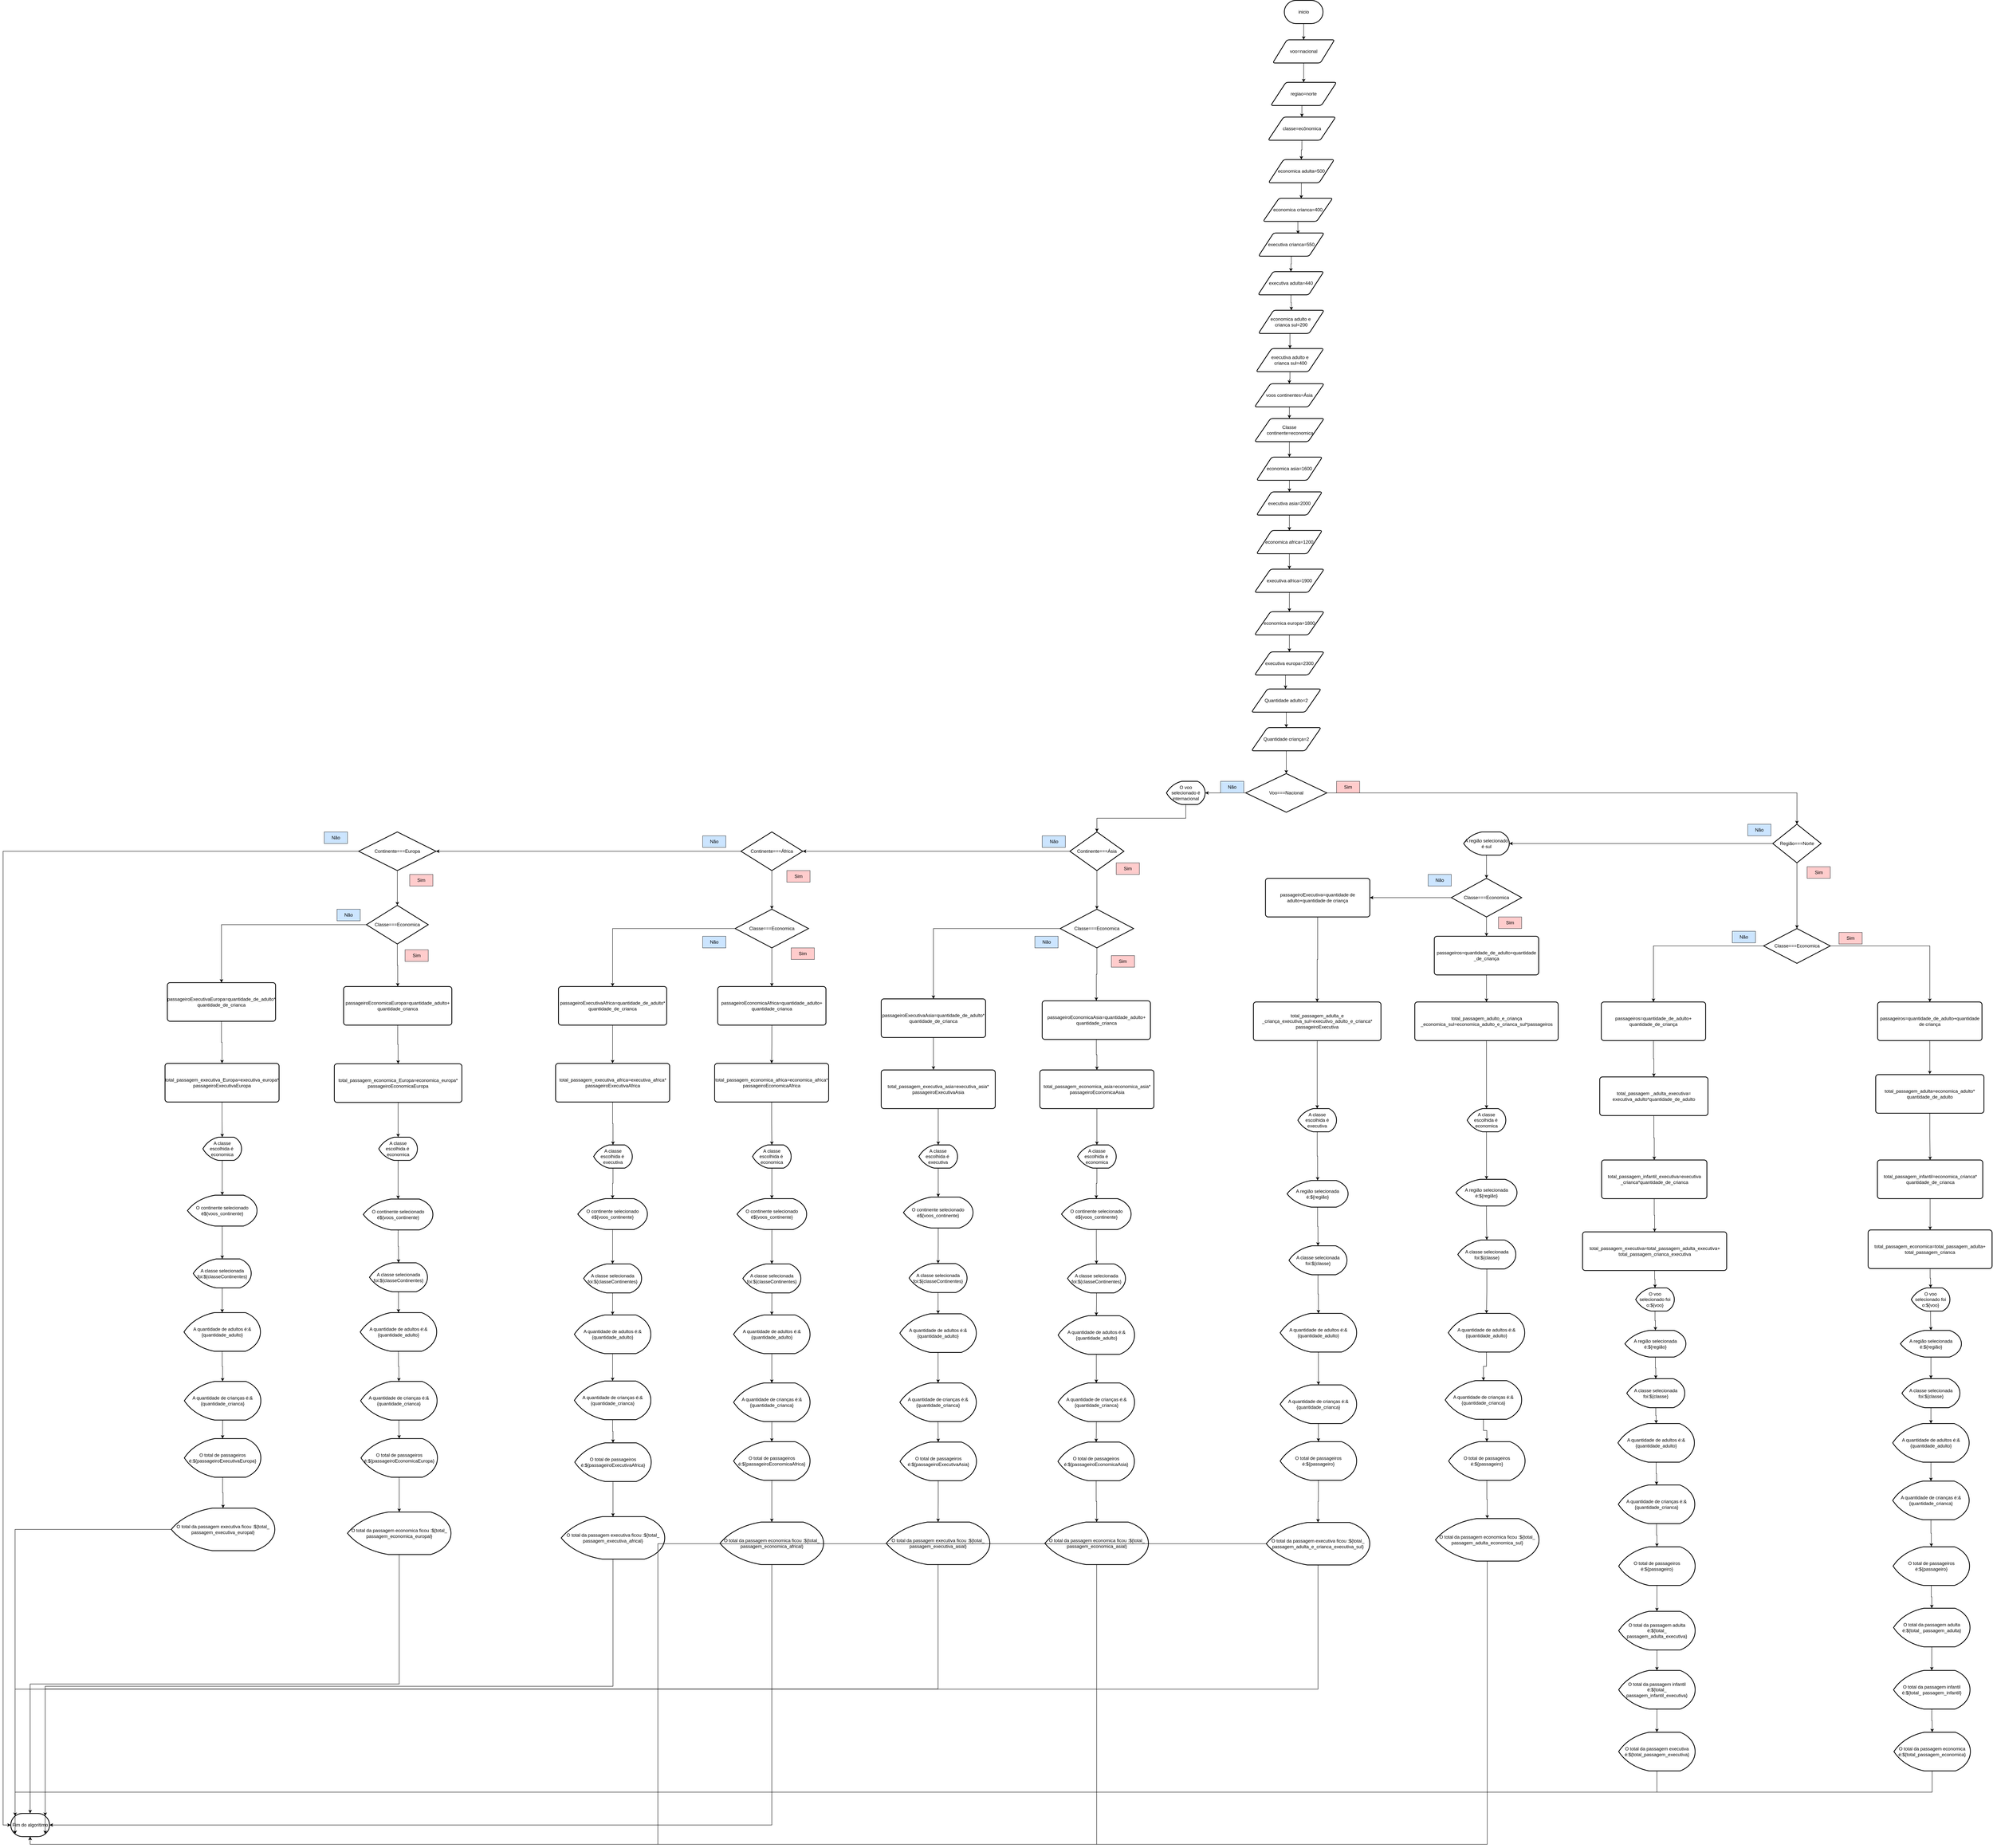 <mxfile version="24.7.14">
  <diagram name="Página-1" id="oFC_FRPO9LPt7RIuhWTO">
    <mxGraphModel grid="1" page="1" gridSize="10" guides="1" tooltips="1" connect="1" arrows="1" fold="1" pageScale="1" pageWidth="827" pageHeight="1169" math="0" shadow="0">
      <root>
        <mxCell id="0" />
        <mxCell id="1" parent="0" />
        <mxCell id="_oYHW_kKuGKjYtYgSwY8-159" style="edgeStyle=orthogonalEdgeStyle;rounded=0;orthogonalLoop=1;jettySize=auto;html=1;" edge="1" parent="1" source="gSL1sqj97s43ETScLY1W-1" target="gSL1sqj97s43ETScLY1W-2">
          <mxGeometry relative="1" as="geometry" />
        </mxCell>
        <mxCell id="gSL1sqj97s43ETScLY1W-1" value="inicio" style="strokeWidth=2;html=1;shape=mxgraph.flowchart.terminator;whiteSpace=wrap;" vertex="1" parent="1">
          <mxGeometry x="395" y="8" width="100" height="60" as="geometry" />
        </mxCell>
        <mxCell id="EyELl1jCENOM-W-zpxlV-53" style="edgeStyle=orthogonalEdgeStyle;rounded=0;orthogonalLoop=1;jettySize=auto;html=1;exitX=0.5;exitY=1;exitDx=0;exitDy=0;" edge="1" parent="1" source="gSL1sqj97s43ETScLY1W-2" target="gSL1sqj97s43ETScLY1W-3">
          <mxGeometry relative="1" as="geometry" />
        </mxCell>
        <mxCell id="gSL1sqj97s43ETScLY1W-2" value="voo=nacional" style="shape=parallelogram;html=1;strokeWidth=2;perimeter=parallelogramPerimeter;whiteSpace=wrap;rounded=1;arcSize=12;size=0.23;" vertex="1" parent="1">
          <mxGeometry x="365" y="110.0" width="160" height="60" as="geometry" />
        </mxCell>
        <mxCell id="EyELl1jCENOM-W-zpxlV-54" style="edgeStyle=orthogonalEdgeStyle;rounded=0;orthogonalLoop=1;jettySize=auto;html=1;exitX=0.5;exitY=1;exitDx=0;exitDy=0;entryX=0.5;entryY=0;entryDx=0;entryDy=0;" edge="1" parent="1" source="gSL1sqj97s43ETScLY1W-3" target="gSL1sqj97s43ETScLY1W-4">
          <mxGeometry relative="1" as="geometry" />
        </mxCell>
        <mxCell id="gSL1sqj97s43ETScLY1W-3" value="regiao=norte" style="shape=parallelogram;html=1;strokeWidth=2;perimeter=parallelogramPerimeter;whiteSpace=wrap;rounded=1;arcSize=12;size=0.23;" vertex="1" parent="1">
          <mxGeometry x="360" y="220" width="170" height="60" as="geometry" />
        </mxCell>
        <mxCell id="_oYHW_kKuGKjYtYgSwY8-158" style="edgeStyle=orthogonalEdgeStyle;rounded=0;orthogonalLoop=1;jettySize=auto;html=1;exitX=0.5;exitY=1;exitDx=0;exitDy=0;" edge="1" parent="1" source="gSL1sqj97s43ETScLY1W-4" target="gSL1sqj97s43ETScLY1W-5">
          <mxGeometry relative="1" as="geometry" />
        </mxCell>
        <mxCell id="gSL1sqj97s43ETScLY1W-4" value="classe=ecônomica" style="shape=parallelogram;html=1;strokeWidth=2;perimeter=parallelogramPerimeter;whiteSpace=wrap;rounded=1;arcSize=12;size=0.23;" vertex="1" parent="1">
          <mxGeometry x="352.9" y="310" width="175" height="60" as="geometry" />
        </mxCell>
        <mxCell id="gSL1sqj97s43ETScLY1W-5" value="economica adulta=500" style="shape=parallelogram;html=1;strokeWidth=2;perimeter=parallelogramPerimeter;whiteSpace=wrap;rounded=1;arcSize=12;size=0.23;" vertex="1" parent="1">
          <mxGeometry x="354" y="420" width="170" height="60" as="geometry" />
        </mxCell>
        <mxCell id="gSL1sqj97s43ETScLY1W-6" value="economica crianca=400" style="shape=parallelogram;html=1;strokeWidth=2;perimeter=parallelogramPerimeter;whiteSpace=wrap;rounded=1;arcSize=12;size=0.23;" vertex="1" parent="1">
          <mxGeometry x="340" y="520" width="180" height="60" as="geometry" />
        </mxCell>
        <mxCell id="gSL1sqj97s43ETScLY1W-33" style="edgeStyle=orthogonalEdgeStyle;rounded=0;orthogonalLoop=1;jettySize=auto;html=1;" edge="1" parent="1" source="gSL1sqj97s43ETScLY1W-8" target="gSL1sqj97s43ETScLY1W-11">
          <mxGeometry relative="1" as="geometry" />
        </mxCell>
        <mxCell id="gSL1sqj97s43ETScLY1W-8" value="executiva crianca=550" style="shape=parallelogram;html=1;strokeWidth=2;perimeter=parallelogramPerimeter;whiteSpace=wrap;rounded=1;arcSize=12;size=0.23;" vertex="1" parent="1">
          <mxGeometry x="328" y="610" width="170" height="60" as="geometry" />
        </mxCell>
        <mxCell id="_oYHW_kKuGKjYtYgSwY8-157" style="edgeStyle=orthogonalEdgeStyle;rounded=0;orthogonalLoop=1;jettySize=auto;html=1;exitX=0.5;exitY=1;exitDx=0;exitDy=0;" edge="1" parent="1" source="gSL1sqj97s43ETScLY1W-11" target="gSL1sqj97s43ETScLY1W-12">
          <mxGeometry relative="1" as="geometry" />
        </mxCell>
        <mxCell id="gSL1sqj97s43ETScLY1W-11" value="executiva adulta=440" style="shape=parallelogram;html=1;strokeWidth=2;perimeter=parallelogramPerimeter;whiteSpace=wrap;rounded=1;arcSize=12;size=0.23;" vertex="1" parent="1">
          <mxGeometry x="327" y="710" width="170" height="60" as="geometry" />
        </mxCell>
        <mxCell id="_oYHW_kKuGKjYtYgSwY8-156" style="edgeStyle=orthogonalEdgeStyle;rounded=0;orthogonalLoop=1;jettySize=auto;html=1;exitX=0.5;exitY=1;exitDx=0;exitDy=0;entryX=0.5;entryY=0;entryDx=0;entryDy=0;" edge="1" parent="1" source="gSL1sqj97s43ETScLY1W-12" target="gSL1sqj97s43ETScLY1W-13">
          <mxGeometry relative="1" as="geometry" />
        </mxCell>
        <mxCell id="gSL1sqj97s43ETScLY1W-12" value="economica adulto e&amp;nbsp;&lt;div&gt;crianca sul=200&lt;/div&gt;" style="shape=parallelogram;html=1;strokeWidth=2;perimeter=parallelogramPerimeter;whiteSpace=wrap;rounded=1;arcSize=12;size=0.23;" vertex="1" parent="1">
          <mxGeometry x="328" y="810" width="170" height="60" as="geometry" />
        </mxCell>
        <mxCell id="_oYHW_kKuGKjYtYgSwY8-155" style="edgeStyle=orthogonalEdgeStyle;rounded=0;orthogonalLoop=1;jettySize=auto;html=1;exitX=0.5;exitY=1;exitDx=0;exitDy=0;" edge="1" parent="1" source="gSL1sqj97s43ETScLY1W-13" target="gSL1sqj97s43ETScLY1W-14">
          <mxGeometry relative="1" as="geometry" />
        </mxCell>
        <mxCell id="gSL1sqj97s43ETScLY1W-13" value="executiva adulto e&lt;div&gt;&amp;nbsp;crianca sul=400&lt;/div&gt;" style="shape=parallelogram;html=1;strokeWidth=2;perimeter=parallelogramPerimeter;whiteSpace=wrap;rounded=1;arcSize=12;size=0.23;" vertex="1" parent="1">
          <mxGeometry x="322" y="909" width="175" height="60" as="geometry" />
        </mxCell>
        <mxCell id="_oYHW_kKuGKjYtYgSwY8-154" style="edgeStyle=orthogonalEdgeStyle;rounded=0;orthogonalLoop=1;jettySize=auto;html=1;exitX=0.5;exitY=1;exitDx=0;exitDy=0;" edge="1" parent="1" source="gSL1sqj97s43ETScLY1W-14" target="gSL1sqj97s43ETScLY1W-15">
          <mxGeometry relative="1" as="geometry" />
        </mxCell>
        <mxCell id="gSL1sqj97s43ETScLY1W-14" value="voos continentes=Ásia" style="shape=parallelogram;html=1;strokeWidth=2;perimeter=parallelogramPerimeter;whiteSpace=wrap;rounded=1;arcSize=12;size=0.23;" vertex="1" parent="1">
          <mxGeometry x="318" y="1000" width="180" height="60" as="geometry" />
        </mxCell>
        <mxCell id="_oYHW_kKuGKjYtYgSwY8-153" style="edgeStyle=orthogonalEdgeStyle;rounded=0;orthogonalLoop=1;jettySize=auto;html=1;exitX=0.5;exitY=1;exitDx=0;exitDy=0;" edge="1" parent="1" source="gSL1sqj97s43ETScLY1W-15" target="gSL1sqj97s43ETScLY1W-16">
          <mxGeometry relative="1" as="geometry" />
        </mxCell>
        <mxCell id="gSL1sqj97s43ETScLY1W-15" value="Classe&lt;div&gt;&amp;nbsp;continente=economica&lt;/div&gt;" style="shape=parallelogram;html=1;strokeWidth=2;perimeter=parallelogramPerimeter;whiteSpace=wrap;rounded=1;arcSize=12;size=0.23;" vertex="1" parent="1">
          <mxGeometry x="318" y="1090" width="180" height="60" as="geometry" />
        </mxCell>
        <mxCell id="_oYHW_kKuGKjYtYgSwY8-152" style="edgeStyle=orthogonalEdgeStyle;rounded=0;orthogonalLoop=1;jettySize=auto;html=1;exitX=0.5;exitY=1;exitDx=0;exitDy=0;" edge="1" parent="1" source="gSL1sqj97s43ETScLY1W-16" target="gSL1sqj97s43ETScLY1W-17">
          <mxGeometry relative="1" as="geometry" />
        </mxCell>
        <mxCell id="gSL1sqj97s43ETScLY1W-16" value="economica asia=1600" style="shape=parallelogram;html=1;strokeWidth=2;perimeter=parallelogramPerimeter;whiteSpace=wrap;rounded=1;arcSize=12;size=0.23;" vertex="1" parent="1">
          <mxGeometry x="323.19" y="1190" width="170" height="60" as="geometry" />
        </mxCell>
        <mxCell id="_oYHW_kKuGKjYtYgSwY8-150" style="edgeStyle=orthogonalEdgeStyle;rounded=0;orthogonalLoop=1;jettySize=auto;html=1;exitX=0.5;exitY=1;exitDx=0;exitDy=0;entryX=0.5;entryY=0;entryDx=0;entryDy=0;" edge="1" parent="1" source="gSL1sqj97s43ETScLY1W-17" target="gSL1sqj97s43ETScLY1W-18">
          <mxGeometry relative="1" as="geometry" />
        </mxCell>
        <mxCell id="gSL1sqj97s43ETScLY1W-17" value="executiva asia=2000" style="shape=parallelogram;html=1;strokeWidth=2;perimeter=parallelogramPerimeter;whiteSpace=wrap;rounded=1;arcSize=12;size=0.23;" vertex="1" parent="1">
          <mxGeometry x="323" y="1280" width="170" height="60" as="geometry" />
        </mxCell>
        <mxCell id="_oYHW_kKuGKjYtYgSwY8-149" style="edgeStyle=orthogonalEdgeStyle;rounded=0;orthogonalLoop=1;jettySize=auto;html=1;exitX=0.5;exitY=1;exitDx=0;exitDy=0;" edge="1" parent="1" source="gSL1sqj97s43ETScLY1W-18" target="gSL1sqj97s43ETScLY1W-20">
          <mxGeometry relative="1" as="geometry" />
        </mxCell>
        <mxCell id="gSL1sqj97s43ETScLY1W-18" value="economica africa=1200" style="shape=parallelogram;html=1;strokeWidth=2;perimeter=parallelogramPerimeter;whiteSpace=wrap;rounded=1;arcSize=12;size=0.23;" vertex="1" parent="1">
          <mxGeometry x="323" y="1380" width="170" height="60" as="geometry" />
        </mxCell>
        <mxCell id="_oYHW_kKuGKjYtYgSwY8-148" style="edgeStyle=orthogonalEdgeStyle;rounded=0;orthogonalLoop=1;jettySize=auto;html=1;exitX=0.5;exitY=1;exitDx=0;exitDy=0;" edge="1" parent="1" source="gSL1sqj97s43ETScLY1W-20" target="gSL1sqj97s43ETScLY1W-21">
          <mxGeometry relative="1" as="geometry" />
        </mxCell>
        <mxCell id="gSL1sqj97s43ETScLY1W-20" value="executiva africa=1900" style="shape=parallelogram;html=1;strokeWidth=2;perimeter=parallelogramPerimeter;whiteSpace=wrap;rounded=1;arcSize=12;size=0.23;" vertex="1" parent="1">
          <mxGeometry x="318" y="1480" width="180" height="60" as="geometry" />
        </mxCell>
        <mxCell id="_oYHW_kKuGKjYtYgSwY8-147" style="edgeStyle=orthogonalEdgeStyle;rounded=0;orthogonalLoop=1;jettySize=auto;html=1;exitX=0.5;exitY=1;exitDx=0;exitDy=0;" edge="1" parent="1" source="gSL1sqj97s43ETScLY1W-21" target="gSL1sqj97s43ETScLY1W-23">
          <mxGeometry relative="1" as="geometry" />
        </mxCell>
        <mxCell id="gSL1sqj97s43ETScLY1W-21" value="economica europa=1800" style="shape=parallelogram;html=1;strokeWidth=2;perimeter=parallelogramPerimeter;whiteSpace=wrap;rounded=1;arcSize=12;size=0.23;" vertex="1" parent="1">
          <mxGeometry x="318" y="1590" width="180" height="60" as="geometry" />
        </mxCell>
        <mxCell id="_oYHW_kKuGKjYtYgSwY8-145" style="edgeStyle=orthogonalEdgeStyle;rounded=0;orthogonalLoop=1;jettySize=auto;html=1;exitX=0.5;exitY=1;exitDx=0;exitDy=0;entryX=0.5;entryY=0;entryDx=0;entryDy=0;" edge="1" parent="1">
          <mxGeometry relative="1" as="geometry">
            <mxPoint x="418" y="1754" as="sourcePoint" />
            <mxPoint x="398" y="1790" as="targetPoint" />
          </mxGeometry>
        </mxCell>
        <mxCell id="gSL1sqj97s43ETScLY1W-23" value="executiva europa=2300" style="shape=parallelogram;html=1;strokeWidth=2;perimeter=parallelogramPerimeter;whiteSpace=wrap;rounded=1;arcSize=12;size=0.23;" vertex="1" parent="1">
          <mxGeometry x="318" y="1694" width="180" height="60" as="geometry" />
        </mxCell>
        <mxCell id="_oYHW_kKuGKjYtYgSwY8-144" style="edgeStyle=orthogonalEdgeStyle;rounded=0;orthogonalLoop=1;jettySize=auto;html=1;exitX=0.5;exitY=1;exitDx=0;exitDy=0;entryX=0.5;entryY=0;entryDx=0;entryDy=0;" edge="1" parent="1" source="gSL1sqj97s43ETScLY1W-24" target="gSL1sqj97s43ETScLY1W-25">
          <mxGeometry relative="1" as="geometry" />
        </mxCell>
        <mxCell id="gSL1sqj97s43ETScLY1W-24" value="Quantidade adulto=2" style="shape=parallelogram;html=1;strokeWidth=2;perimeter=parallelogramPerimeter;whiteSpace=wrap;rounded=1;arcSize=12;size=0.23;" vertex="1" parent="1">
          <mxGeometry x="310" y="1790" width="180" height="60" as="geometry" />
        </mxCell>
        <mxCell id="gSL1sqj97s43ETScLY1W-25" value="Quantidade criança=2" style="shape=parallelogram;html=1;strokeWidth=2;perimeter=parallelogramPerimeter;whiteSpace=wrap;rounded=1;arcSize=12;size=0.23;" vertex="1" parent="1">
          <mxGeometry x="310" y="1890" width="180" height="60" as="geometry" />
        </mxCell>
        <mxCell id="gSL1sqj97s43ETScLY1W-31" style="edgeStyle=orthogonalEdgeStyle;rounded=0;orthogonalLoop=1;jettySize=auto;html=1;entryX=0.548;entryY=0.017;entryDx=0;entryDy=0;entryPerimeter=0;" edge="1" parent="1" source="gSL1sqj97s43ETScLY1W-5" target="gSL1sqj97s43ETScLY1W-6">
          <mxGeometry relative="1" as="geometry" />
        </mxCell>
        <mxCell id="gSL1sqj97s43ETScLY1W-32" style="edgeStyle=orthogonalEdgeStyle;rounded=0;orthogonalLoop=1;jettySize=auto;html=1;entryX=0.604;entryY=0.04;entryDx=0;entryDy=0;entryPerimeter=0;" edge="1" parent="1" source="gSL1sqj97s43ETScLY1W-6" target="gSL1sqj97s43ETScLY1W-8">
          <mxGeometry relative="1" as="geometry" />
        </mxCell>
        <mxCell id="EyELl1jCENOM-W-zpxlV-37" style="edgeStyle=orthogonalEdgeStyle;rounded=0;orthogonalLoop=1;jettySize=auto;html=1;exitX=0.5;exitY=1;exitDx=0;exitDy=0;" edge="1" parent="1">
          <mxGeometry relative="1" as="geometry">
            <mxPoint x="2065" y="2699.0" as="sourcePoint" />
            <mxPoint x="2065" y="2787" as="targetPoint" />
          </mxGeometry>
        </mxCell>
        <mxCell id="gSL1sqj97s43ETScLY1W-35" value="passageiros=quantidade_de_adulto+quantidade de criança" style="rounded=1;whiteSpace=wrap;html=1;absoluteArcSize=1;arcSize=14;strokeWidth=2;" vertex="1" parent="1">
          <mxGeometry x="1930" y="2600" width="270" height="100" as="geometry" />
        </mxCell>
        <mxCell id="EyELl1jCENOM-W-zpxlV-140" style="edgeStyle=orthogonalEdgeStyle;rounded=0;orthogonalLoop=1;jettySize=auto;html=1;" edge="1" parent="1" source="gSL1sqj97s43ETScLY1W-36" target="gSL1sqj97s43ETScLY1W-37">
          <mxGeometry relative="1" as="geometry" />
        </mxCell>
        <mxCell id="gSL1sqj97s43ETScLY1W-36" value="total_passagem_adulta=economica_adulto*&lt;div&gt;quantidade_de_adulto&lt;/div&gt;" style="rounded=1;whiteSpace=wrap;html=1;absoluteArcSize=1;arcSize=14;strokeWidth=2;" vertex="1" parent="1">
          <mxGeometry x="1925" y="2788" width="280" height="100" as="geometry" />
        </mxCell>
        <mxCell id="EyELl1jCENOM-W-zpxlV-60" style="edgeStyle=orthogonalEdgeStyle;rounded=0;orthogonalLoop=1;jettySize=auto;html=1;exitX=0.5;exitY=1;exitDx=0;exitDy=0;entryX=0.5;entryY=0;entryDx=0;entryDy=0;" edge="1" parent="1" source="gSL1sqj97s43ETScLY1W-37" target="gSL1sqj97s43ETScLY1W-38">
          <mxGeometry relative="1" as="geometry" />
        </mxCell>
        <mxCell id="gSL1sqj97s43ETScLY1W-37" value="total_passagem_infantil=economica_crianca*&lt;div&gt;quantidade_de_crianca&lt;/div&gt;" style="rounded=1;whiteSpace=wrap;html=1;absoluteArcSize=1;arcSize=14;strokeWidth=2;" vertex="1" parent="1">
          <mxGeometry x="1929.5" y="3009" width="272.5" height="100" as="geometry" />
        </mxCell>
        <mxCell id="EyELl1jCENOM-W-zpxlV-61" style="edgeStyle=orthogonalEdgeStyle;rounded=0;orthogonalLoop=1;jettySize=auto;html=1;exitX=0.5;exitY=1;exitDx=0;exitDy=0;" edge="1" parent="1" source="gSL1sqj97s43ETScLY1W-38" target="EyELl1jCENOM-W-zpxlV-59">
          <mxGeometry relative="1" as="geometry" />
        </mxCell>
        <mxCell id="gSL1sqj97s43ETScLY1W-38" value="total_passagem_economica=total_passagem_adulta+&lt;div&gt;total_passagem_crianca&lt;/div&gt;" style="rounded=1;whiteSpace=wrap;html=1;absoluteArcSize=1;arcSize=14;strokeWidth=2;" vertex="1" parent="1">
          <mxGeometry x="1905.44" y="3190" width="320.62" height="100" as="geometry" />
        </mxCell>
        <mxCell id="gSL1sqj97s43ETScLY1W-40" value="Voo===Nacional" style="strokeWidth=2;html=1;shape=mxgraph.flowchart.decision;whiteSpace=wrap;" vertex="1" parent="1">
          <mxGeometry x="295" y="2009" width="210" height="100" as="geometry" />
        </mxCell>
        <mxCell id="rnJXrjo3BVFw23gpt7kx-10" value="Região===Norte" style="strokeWidth=2;html=1;shape=mxgraph.flowchart.decision;whiteSpace=wrap;" vertex="1" parent="1">
          <mxGeometry x="1658.75" y="2140" width="125" height="100" as="geometry" />
        </mxCell>
        <mxCell id="EyELl1jCENOM-W-zpxlV-56" style="edgeStyle=orthogonalEdgeStyle;rounded=0;orthogonalLoop=1;jettySize=auto;html=1;exitX=0;exitY=0.5;exitDx=0;exitDy=0;exitPerimeter=0;" edge="1" parent="1" source="rnJXrjo3BVFw23gpt7kx-13" target="EyELl1jCENOM-W-zpxlV-27">
          <mxGeometry relative="1" as="geometry" />
        </mxCell>
        <mxCell id="EyELl1jCENOM-W-zpxlV-57" style="edgeStyle=orthogonalEdgeStyle;rounded=0;orthogonalLoop=1;jettySize=auto;html=1;exitX=1;exitY=0.5;exitDx=0;exitDy=0;exitPerimeter=0;entryX=0.5;entryY=0;entryDx=0;entryDy=0;" edge="1" parent="1" source="rnJXrjo3BVFw23gpt7kx-13" target="gSL1sqj97s43ETScLY1W-35">
          <mxGeometry relative="1" as="geometry" />
        </mxCell>
        <mxCell id="rnJXrjo3BVFw23gpt7kx-13" value="Classe===Economica" style="strokeWidth=2;html=1;shape=mxgraph.flowchart.decision;whiteSpace=wrap;" vertex="1" parent="1">
          <mxGeometry x="1635" y="2410" width="172.5" height="90" as="geometry" />
        </mxCell>
        <mxCell id="rnJXrjo3BVFw23gpt7kx-16" value="Sim" style="text;html=1;align=center;verticalAlign=middle;whiteSpace=wrap;rounded=0;fillColor=#ffcccc;strokeColor=#36393d;" vertex="1" parent="1">
          <mxGeometry x="530" y="2029" width="60" height="30" as="geometry" />
        </mxCell>
        <mxCell id="rnJXrjo3BVFw23gpt7kx-17" value="O voo selecionado é internacional" style="strokeWidth=2;html=1;shape=mxgraph.flowchart.display;whiteSpace=wrap;" vertex="1" parent="1">
          <mxGeometry x="90" y="2029" width="100" height="60" as="geometry" />
        </mxCell>
        <mxCell id="rnJXrjo3BVFw23gpt7kx-18" style="edgeStyle=orthogonalEdgeStyle;rounded=0;orthogonalLoop=1;jettySize=auto;html=1;exitX=0;exitY=0.5;exitDx=0;exitDy=0;exitPerimeter=0;entryX=1;entryY=0.5;entryDx=0;entryDy=0;entryPerimeter=0;" edge="1" parent="1" source="gSL1sqj97s43ETScLY1W-40" target="rnJXrjo3BVFw23gpt7kx-17">
          <mxGeometry relative="1" as="geometry" />
        </mxCell>
        <mxCell id="rnJXrjo3BVFw23gpt7kx-19" value="A região selecionado é sul" style="strokeWidth=2;html=1;shape=mxgraph.flowchart.display;whiteSpace=wrap;" vertex="1" parent="1">
          <mxGeometry x="859" y="2160" width="118" height="60" as="geometry" />
        </mxCell>
        <mxCell id="rnJXrjo3BVFw23gpt7kx-20" style="edgeStyle=orthogonalEdgeStyle;rounded=0;orthogonalLoop=1;jettySize=auto;html=1;exitX=0;exitY=0.5;exitDx=0;exitDy=0;exitPerimeter=0;entryX=1;entryY=0.5;entryDx=0;entryDy=0;entryPerimeter=0;" edge="1" parent="1" source="rnJXrjo3BVFw23gpt7kx-10" target="rnJXrjo3BVFw23gpt7kx-19">
          <mxGeometry relative="1" as="geometry" />
        </mxCell>
        <mxCell id="EyELl1jCENOM-W-zpxlV-155" style="edgeStyle=orthogonalEdgeStyle;rounded=0;orthogonalLoop=1;jettySize=auto;html=1;exitX=0.5;exitY=1;exitDx=0;exitDy=0;exitPerimeter=0;" edge="1" parent="1" source="EyELl1jCENOM-W-zpxlV-3" target="EyELl1jCENOM-W-zpxlV-154">
          <mxGeometry relative="1" as="geometry" />
        </mxCell>
        <mxCell id="EyELl1jCENOM-W-zpxlV-3" value="Continente===Ásia" style="strokeWidth=2;html=1;shape=mxgraph.flowchart.decision;whiteSpace=wrap;" vertex="1" parent="1">
          <mxGeometry x="-160" y="2160" width="140" height="100" as="geometry" />
        </mxCell>
        <mxCell id="EyELl1jCENOM-W-zpxlV-4" style="edgeStyle=orthogonalEdgeStyle;rounded=0;orthogonalLoop=1;jettySize=auto;html=1;exitX=0.5;exitY=1;exitDx=0;exitDy=0;exitPerimeter=0;entryX=0.5;entryY=0;entryDx=0;entryDy=0;entryPerimeter=0;" edge="1" parent="1" source="rnJXrjo3BVFw23gpt7kx-17" target="EyELl1jCENOM-W-zpxlV-3">
          <mxGeometry relative="1" as="geometry" />
        </mxCell>
        <mxCell id="EyELl1jCENOM-W-zpxlV-102" style="edgeStyle=orthogonalEdgeStyle;rounded=0;orthogonalLoop=1;jettySize=auto;html=1;exitX=0;exitY=0.5;exitDx=0;exitDy=0;exitPerimeter=0;" edge="1" parent="1" source="EyELl1jCENOM-W-zpxlV-19" target="EyELl1jCENOM-W-zpxlV-46">
          <mxGeometry relative="1" as="geometry" />
        </mxCell>
        <mxCell id="EyELl1jCENOM-W-zpxlV-103" style="edgeStyle=orthogonalEdgeStyle;rounded=0;orthogonalLoop=1;jettySize=auto;html=1;" edge="1" parent="1" source="EyELl1jCENOM-W-zpxlV-19" target="EyELl1jCENOM-W-zpxlV-40">
          <mxGeometry relative="1" as="geometry" />
        </mxCell>
        <mxCell id="EyELl1jCENOM-W-zpxlV-19" value="Classe===Economica" style="strokeWidth=2;html=1;shape=mxgraph.flowchart.decision;whiteSpace=wrap;" vertex="1" parent="1">
          <mxGeometry x="827" y="2280" width="182" height="100" as="geometry" />
        </mxCell>
        <mxCell id="EyELl1jCENOM-W-zpxlV-20" style="edgeStyle=orthogonalEdgeStyle;rounded=0;orthogonalLoop=1;jettySize=auto;html=1;entryX=0.5;entryY=0;entryDx=0;entryDy=0;entryPerimeter=0;" edge="1" parent="1" source="rnJXrjo3BVFw23gpt7kx-19" target="EyELl1jCENOM-W-zpxlV-19">
          <mxGeometry relative="1" as="geometry" />
        </mxCell>
        <mxCell id="EyELl1jCENOM-W-zpxlV-110" style="edgeStyle=orthogonalEdgeStyle;rounded=0;orthogonalLoop=1;jettySize=auto;html=1;" edge="1" parent="1" source="EyELl1jCENOM-W-zpxlV-22" target="EyELl1jCENOM-W-zpxlV-106">
          <mxGeometry relative="1" as="geometry" />
        </mxCell>
        <mxCell id="EyELl1jCENOM-W-zpxlV-22" value="A classe escolhida é executiva" style="strokeWidth=2;html=1;shape=mxgraph.flowchart.display;whiteSpace=wrap;" vertex="1" parent="1">
          <mxGeometry x="430" y="2876" width="100" height="60" as="geometry" />
        </mxCell>
        <mxCell id="EyELl1jCENOM-W-zpxlV-108" style="edgeStyle=orthogonalEdgeStyle;rounded=0;orthogonalLoop=1;jettySize=auto;html=1;exitX=0.5;exitY=1;exitDx=0;exitDy=0;exitPerimeter=0;" edge="1" parent="1" source="EyELl1jCENOM-W-zpxlV-23" target="EyELl1jCENOM-W-zpxlV-107">
          <mxGeometry relative="1" as="geometry" />
        </mxCell>
        <mxCell id="EyELl1jCENOM-W-zpxlV-23" value="A classe escolhida é&amp;nbsp;&lt;div&gt;economica&lt;/div&gt;" style="strokeWidth=2;html=1;shape=mxgraph.flowchart.display;whiteSpace=wrap;" vertex="1" parent="1">
          <mxGeometry x="868" y="2876" width="100" height="60" as="geometry" />
        </mxCell>
        <mxCell id="EyELl1jCENOM-W-zpxlV-32" style="edgeStyle=orthogonalEdgeStyle;rounded=0;orthogonalLoop=1;jettySize=auto;html=1;exitX=0.5;exitY=1;exitDx=0;exitDy=0;entryX=0.5;entryY=0;entryDx=0;entryDy=0;" edge="1" parent="1" source="EyELl1jCENOM-W-zpxlV-27" target="EyELl1jCENOM-W-zpxlV-29">
          <mxGeometry relative="1" as="geometry" />
        </mxCell>
        <mxCell id="EyELl1jCENOM-W-zpxlV-27" value="passageiros=quantidade_de_adulto+&lt;div&gt;quantidade_de_criança&lt;/div&gt;" style="rounded=1;whiteSpace=wrap;html=1;absoluteArcSize=1;arcSize=14;strokeWidth=2;" vertex="1" parent="1">
          <mxGeometry x="1215" y="2600" width="270" height="100" as="geometry" />
        </mxCell>
        <mxCell id="EyELl1jCENOM-W-zpxlV-33" style="edgeStyle=orthogonalEdgeStyle;rounded=0;orthogonalLoop=1;jettySize=auto;html=1;exitX=0.5;exitY=1;exitDx=0;exitDy=0;" edge="1" parent="1" source="EyELl1jCENOM-W-zpxlV-29" target="EyELl1jCENOM-W-zpxlV-30">
          <mxGeometry relative="1" as="geometry" />
        </mxCell>
        <mxCell id="EyELl1jCENOM-W-zpxlV-29" value="total_passagem _adulta_executiva= executiva_adulto*quantidade_de_adulto" style="rounded=1;whiteSpace=wrap;html=1;absoluteArcSize=1;arcSize=14;strokeWidth=2;" vertex="1" parent="1">
          <mxGeometry x="1211" y="2794" width="280" height="100" as="geometry" />
        </mxCell>
        <mxCell id="EyELl1jCENOM-W-zpxlV-34" style="edgeStyle=orthogonalEdgeStyle;rounded=0;orthogonalLoop=1;jettySize=auto;html=1;exitX=0.5;exitY=1;exitDx=0;exitDy=0;" edge="1" parent="1" source="EyELl1jCENOM-W-zpxlV-30" target="EyELl1jCENOM-W-zpxlV-31">
          <mxGeometry relative="1" as="geometry" />
        </mxCell>
        <mxCell id="EyELl1jCENOM-W-zpxlV-30" value="total_passagem_infantil_executiva=executiva _crianca*quantidade_de_crianca" style="rounded=1;whiteSpace=wrap;html=1;absoluteArcSize=1;arcSize=14;strokeWidth=2;" vertex="1" parent="1">
          <mxGeometry x="1215.75" y="3009" width="272.5" height="100" as="geometry" />
        </mxCell>
        <mxCell id="EyELl1jCENOM-W-zpxlV-101" style="edgeStyle=orthogonalEdgeStyle;rounded=0;orthogonalLoop=1;jettySize=auto;html=1;" edge="1" parent="1" source="EyELl1jCENOM-W-zpxlV-31" target="EyELl1jCENOM-W-zpxlV-82">
          <mxGeometry relative="1" as="geometry" />
        </mxCell>
        <mxCell id="EyELl1jCENOM-W-zpxlV-31" value="total_passagem_executiva=total_passagem_adulta_executiva+&lt;div&gt;total_passagem_crianca_executiva&lt;/div&gt;" style="rounded=1;whiteSpace=wrap;html=1;absoluteArcSize=1;arcSize=14;strokeWidth=2;" vertex="1" parent="1">
          <mxGeometry x="1166.59" y="3195" width="372.81" height="100" as="geometry" />
        </mxCell>
        <mxCell id="EyELl1jCENOM-W-zpxlV-39" style="edgeStyle=orthogonalEdgeStyle;rounded=0;orthogonalLoop=1;jettySize=auto;html=1;exitX=0.5;exitY=1;exitDx=0;exitDy=0;" edge="1" parent="1" source="EyELl1jCENOM-W-zpxlV-40" target="EyELl1jCENOM-W-zpxlV-42">
          <mxGeometry relative="1" as="geometry" />
        </mxCell>
        <mxCell id="EyELl1jCENOM-W-zpxlV-40" value="passageiros=quantidade_de_adulto+quantidad&lt;span style=&quot;background-color: initial;&quot;&gt;e&lt;/span&gt;&lt;div&gt;&lt;span style=&quot;background-color: initial;&quot;&gt;_de_criança&lt;/span&gt;&lt;/div&gt;" style="rounded=1;whiteSpace=wrap;html=1;absoluteArcSize=1;arcSize=14;strokeWidth=2;" vertex="1" parent="1">
          <mxGeometry x="783" y="2430" width="270" height="100" as="geometry" />
        </mxCell>
        <mxCell id="EyELl1jCENOM-W-zpxlV-105" style="edgeStyle=orthogonalEdgeStyle;rounded=0;orthogonalLoop=1;jettySize=auto;html=1;exitX=0.5;exitY=1;exitDx=0;exitDy=0;" edge="1" parent="1" source="EyELl1jCENOM-W-zpxlV-42" target="EyELl1jCENOM-W-zpxlV-23">
          <mxGeometry relative="1" as="geometry" />
        </mxCell>
        <mxCell id="EyELl1jCENOM-W-zpxlV-42" value="total_passagem_adulto_e_criança _economica_sul=economica_adulto_e_crianca_sul*passageiros" style="rounded=1;whiteSpace=wrap;html=1;absoluteArcSize=1;arcSize=14;strokeWidth=2;" vertex="1" parent="1">
          <mxGeometry x="732.5" y="2600" width="371" height="100" as="geometry" />
        </mxCell>
        <mxCell id="EyELl1jCENOM-W-zpxlV-50" style="edgeStyle=orthogonalEdgeStyle;rounded=0;orthogonalLoop=1;jettySize=auto;html=1;entryX=0.5;entryY=0;entryDx=0;entryDy=0;" edge="1" parent="1" source="EyELl1jCENOM-W-zpxlV-46" target="EyELl1jCENOM-W-zpxlV-47">
          <mxGeometry relative="1" as="geometry" />
        </mxCell>
        <mxCell id="EyELl1jCENOM-W-zpxlV-46" value="passageiroExecutiva=quantidade de adulto+quantidade de criança" style="rounded=1;whiteSpace=wrap;html=1;absoluteArcSize=1;arcSize=14;strokeWidth=2;" vertex="1" parent="1">
          <mxGeometry x="346.19" y="2280" width="270" height="100" as="geometry" />
        </mxCell>
        <mxCell id="EyELl1jCENOM-W-zpxlV-104" style="edgeStyle=orthogonalEdgeStyle;rounded=0;orthogonalLoop=1;jettySize=auto;html=1;" edge="1" parent="1" source="EyELl1jCENOM-W-zpxlV-47" target="EyELl1jCENOM-W-zpxlV-22">
          <mxGeometry relative="1" as="geometry" />
        </mxCell>
        <mxCell id="EyELl1jCENOM-W-zpxlV-47" value="total_passagem_adulta_e _criança_executiva_sul=executivo_adulto_e_crianca*&lt;div&gt;passageiroExecutiva&lt;/div&gt;" style="rounded=1;whiteSpace=wrap;html=1;absoluteArcSize=1;arcSize=14;strokeWidth=2;" vertex="1" parent="1">
          <mxGeometry x="315" y="2600" width="330" height="100" as="geometry" />
        </mxCell>
        <mxCell id="EyELl1jCENOM-W-zpxlV-59" value="O voo selecionado foi o:${voo}" style="strokeWidth=2;html=1;shape=mxgraph.flowchart.display;whiteSpace=wrap;" vertex="1" parent="1">
          <mxGeometry x="2017" y="3340" width="100" height="60" as="geometry" />
        </mxCell>
        <mxCell id="EyELl1jCENOM-W-zpxlV-62" value="A região selecionada é:${região}" style="strokeWidth=2;html=1;shape=mxgraph.flowchart.display;whiteSpace=wrap;" vertex="1" parent="1">
          <mxGeometry x="1989" y="3450" width="157.81" height="69" as="geometry" />
        </mxCell>
        <mxCell id="EyELl1jCENOM-W-zpxlV-63" style="edgeStyle=orthogonalEdgeStyle;rounded=0;orthogonalLoop=1;jettySize=auto;html=1;exitX=1;exitY=0.5;exitDx=0;exitDy=0;exitPerimeter=0;entryX=0.5;entryY=0;entryDx=0;entryDy=0;entryPerimeter=0;" edge="1" parent="1" source="gSL1sqj97s43ETScLY1W-40" target="rnJXrjo3BVFw23gpt7kx-10">
          <mxGeometry relative="1" as="geometry" />
        </mxCell>
        <mxCell id="EyELl1jCENOM-W-zpxlV-64" style="edgeStyle=orthogonalEdgeStyle;rounded=0;orthogonalLoop=1;jettySize=auto;html=1;entryX=0.5;entryY=0;entryDx=0;entryDy=0;entryPerimeter=0;" edge="1" parent="1" source="rnJXrjo3BVFw23gpt7kx-10" target="rnJXrjo3BVFw23gpt7kx-13">
          <mxGeometry relative="1" as="geometry" />
        </mxCell>
        <mxCell id="EyELl1jCENOM-W-zpxlV-65" style="edgeStyle=orthogonalEdgeStyle;rounded=0;orthogonalLoop=1;jettySize=auto;html=1;exitX=0.5;exitY=1;exitDx=0;exitDy=0;exitPerimeter=0;entryX=0.5;entryY=0;entryDx=0;entryDy=0;entryPerimeter=0;" edge="1" parent="1" source="EyELl1jCENOM-W-zpxlV-59" target="EyELl1jCENOM-W-zpxlV-62">
          <mxGeometry relative="1" as="geometry" />
        </mxCell>
        <mxCell id="EyELl1jCENOM-W-zpxlV-66" value="A classe selecionada foi:${classe}" style="strokeWidth=2;html=1;shape=mxgraph.flowchart.display;whiteSpace=wrap;" vertex="1" parent="1">
          <mxGeometry x="1992.9" y="3575" width="150" height="75" as="geometry" />
        </mxCell>
        <mxCell id="EyELl1jCENOM-W-zpxlV-67" style="edgeStyle=orthogonalEdgeStyle;rounded=0;orthogonalLoop=1;jettySize=auto;html=1;exitX=0.5;exitY=1;exitDx=0;exitDy=0;exitPerimeter=0;entryX=0.5;entryY=0;entryDx=0;entryDy=0;entryPerimeter=0;" edge="1" parent="1" source="EyELl1jCENOM-W-zpxlV-62" target="EyELl1jCENOM-W-zpxlV-66">
          <mxGeometry relative="1" as="geometry" />
        </mxCell>
        <mxCell id="EyELl1jCENOM-W-zpxlV-71" style="edgeStyle=orthogonalEdgeStyle;rounded=0;orthogonalLoop=1;jettySize=auto;html=1;exitX=0.5;exitY=1;exitDx=0;exitDy=0;exitPerimeter=0;" edge="1" parent="1" source="EyELl1jCENOM-W-zpxlV-68" target="EyELl1jCENOM-W-zpxlV-69">
          <mxGeometry relative="1" as="geometry" />
        </mxCell>
        <mxCell id="EyELl1jCENOM-W-zpxlV-68" value="A quantidade de adultos é:&amp;amp;{quantidade_adulto}" style="strokeWidth=2;html=1;shape=mxgraph.flowchart.display;whiteSpace=wrap;" vertex="1" parent="1">
          <mxGeometry x="1969" y="3691" width="197.81" height="100" as="geometry" />
        </mxCell>
        <mxCell id="EyELl1jCENOM-W-zpxlV-69" value="A quantidade de crianças é:&amp;amp;{quantidade_crianca}" style="strokeWidth=2;html=1;shape=mxgraph.flowchart.display;whiteSpace=wrap;" vertex="1" parent="1">
          <mxGeometry x="1969" y="3840" width="197.81" height="100" as="geometry" />
        </mxCell>
        <mxCell id="EyELl1jCENOM-W-zpxlV-70" style="edgeStyle=orthogonalEdgeStyle;rounded=0;orthogonalLoop=1;jettySize=auto;html=1;exitX=0.5;exitY=1;exitDx=0;exitDy=0;exitPerimeter=0;entryX=0.5;entryY=0;entryDx=0;entryDy=0;entryPerimeter=0;" edge="1" parent="1" source="EyELl1jCENOM-W-zpxlV-66" target="EyELl1jCENOM-W-zpxlV-68">
          <mxGeometry relative="1" as="geometry" />
        </mxCell>
        <mxCell id="EyELl1jCENOM-W-zpxlV-72" value="O total de passageiros é:${passageiro}" style="strokeWidth=2;html=1;shape=mxgraph.flowchart.display;whiteSpace=wrap;" vertex="1" parent="1">
          <mxGeometry x="1970.0" y="4010" width="197.81" height="100" as="geometry" />
        </mxCell>
        <mxCell id="EyELl1jCENOM-W-zpxlV-79" style="edgeStyle=orthogonalEdgeStyle;rounded=0;orthogonalLoop=1;jettySize=auto;html=1;exitX=0.5;exitY=1;exitDx=0;exitDy=0;exitPerimeter=0;" edge="1" parent="1" source="EyELl1jCENOM-W-zpxlV-75" target="EyELl1jCENOM-W-zpxlV-76">
          <mxGeometry relative="1" as="geometry" />
        </mxCell>
        <mxCell id="EyELl1jCENOM-W-zpxlV-75" value="O total da passagem adulta é:${total_ passagem_adulta}" style="strokeWidth=2;html=1;shape=mxgraph.flowchart.display;whiteSpace=wrap;" vertex="1" parent="1">
          <mxGeometry x="1971.19" y="4169" width="197.81" height="100" as="geometry" />
        </mxCell>
        <mxCell id="EyELl1jCENOM-W-zpxlV-81" style="edgeStyle=orthogonalEdgeStyle;rounded=0;orthogonalLoop=1;jettySize=auto;html=1;" edge="1" parent="1" source="EyELl1jCENOM-W-zpxlV-76" target="EyELl1jCENOM-W-zpxlV-80">
          <mxGeometry relative="1" as="geometry" />
        </mxCell>
        <mxCell id="EyELl1jCENOM-W-zpxlV-76" value="O total da passagem infantil é:${total_ passagem_infantil}" style="strokeWidth=2;html=1;shape=mxgraph.flowchart.display;whiteSpace=wrap;" vertex="1" parent="1">
          <mxGeometry x="1971.19" y="4330" width="197.81" height="100" as="geometry" />
        </mxCell>
        <mxCell id="EyELl1jCENOM-W-zpxlV-77" style="edgeStyle=orthogonalEdgeStyle;rounded=0;orthogonalLoop=1;jettySize=auto;html=1;exitX=0.5;exitY=1;exitDx=0;exitDy=0;exitPerimeter=0;entryX=0.5;entryY=0;entryDx=0;entryDy=0;entryPerimeter=0;" edge="1" parent="1" source="EyELl1jCENOM-W-zpxlV-69" target="EyELl1jCENOM-W-zpxlV-72">
          <mxGeometry relative="1" as="geometry" />
        </mxCell>
        <mxCell id="EyELl1jCENOM-W-zpxlV-78" style="edgeStyle=orthogonalEdgeStyle;rounded=0;orthogonalLoop=1;jettySize=auto;html=1;exitX=0.5;exitY=1;exitDx=0;exitDy=0;exitPerimeter=0;entryX=0.5;entryY=0;entryDx=0;entryDy=0;entryPerimeter=0;" edge="1" parent="1" source="EyELl1jCENOM-W-zpxlV-72" target="EyELl1jCENOM-W-zpxlV-75">
          <mxGeometry relative="1" as="geometry" />
        </mxCell>
        <mxCell id="EyELl1jCENOM-W-zpxlV-80" value="O total da passagem economica é:${total_passagem_economica}" style="strokeWidth=2;html=1;shape=mxgraph.flowchart.display;whiteSpace=wrap;" vertex="1" parent="1">
          <mxGeometry x="1972.19" y="4490" width="197.81" height="100" as="geometry" />
        </mxCell>
        <mxCell id="EyELl1jCENOM-W-zpxlV-82" value="O voo selecionado foi o:${voo}" style="strokeWidth=2;html=1;shape=mxgraph.flowchart.display;whiteSpace=wrap;" vertex="1" parent="1">
          <mxGeometry x="1304" y="3340" width="100" height="60" as="geometry" />
        </mxCell>
        <mxCell id="EyELl1jCENOM-W-zpxlV-92" style="edgeStyle=orthogonalEdgeStyle;rounded=0;orthogonalLoop=1;jettySize=auto;html=1;" edge="1" parent="1" source="EyELl1jCENOM-W-zpxlV-83" target="EyELl1jCENOM-W-zpxlV-84">
          <mxGeometry relative="1" as="geometry" />
        </mxCell>
        <mxCell id="EyELl1jCENOM-W-zpxlV-83" value="A região selecionada é:${região}" style="strokeWidth=2;html=1;shape=mxgraph.flowchart.display;whiteSpace=wrap;" vertex="1" parent="1">
          <mxGeometry x="1276.09" y="3450" width="157.81" height="69" as="geometry" />
        </mxCell>
        <mxCell id="EyELl1jCENOM-W-zpxlV-93" style="edgeStyle=orthogonalEdgeStyle;rounded=0;orthogonalLoop=1;jettySize=auto;html=1;" edge="1" parent="1" source="EyELl1jCENOM-W-zpxlV-84" target="EyELl1jCENOM-W-zpxlV-85">
          <mxGeometry relative="1" as="geometry" />
        </mxCell>
        <mxCell id="EyELl1jCENOM-W-zpxlV-84" value="A classe selecionada foi:${classe}" style="strokeWidth=2;html=1;shape=mxgraph.flowchart.display;whiteSpace=wrap;" vertex="1" parent="1">
          <mxGeometry x="1281" y="3575" width="150" height="75" as="geometry" />
        </mxCell>
        <mxCell id="EyELl1jCENOM-W-zpxlV-94" style="edgeStyle=orthogonalEdgeStyle;rounded=0;orthogonalLoop=1;jettySize=auto;html=1;" edge="1" parent="1" source="EyELl1jCENOM-W-zpxlV-85" target="EyELl1jCENOM-W-zpxlV-86">
          <mxGeometry relative="1" as="geometry" />
        </mxCell>
        <mxCell id="EyELl1jCENOM-W-zpxlV-85" value="A quantidade de adultos é:&amp;amp;{quantidade_adulto}" style="strokeWidth=2;html=1;shape=mxgraph.flowchart.display;whiteSpace=wrap;" vertex="1" parent="1">
          <mxGeometry x="1258.1" y="3691" width="197.81" height="100" as="geometry" />
        </mxCell>
        <mxCell id="EyELl1jCENOM-W-zpxlV-95" style="edgeStyle=orthogonalEdgeStyle;rounded=0;orthogonalLoop=1;jettySize=auto;html=1;" edge="1" parent="1" source="EyELl1jCENOM-W-zpxlV-86" target="EyELl1jCENOM-W-zpxlV-87">
          <mxGeometry relative="1" as="geometry" />
        </mxCell>
        <mxCell id="EyELl1jCENOM-W-zpxlV-86" value="A quantidade de crianças é:&amp;amp;{quantidade_crianca}" style="strokeWidth=2;html=1;shape=mxgraph.flowchart.display;whiteSpace=wrap;" vertex="1" parent="1">
          <mxGeometry x="1259.09" y="3850" width="197.81" height="100" as="geometry" />
        </mxCell>
        <mxCell id="EyELl1jCENOM-W-zpxlV-87" value="O total de passageiros é:${passageiro}" style="strokeWidth=2;html=1;shape=mxgraph.flowchart.display;whiteSpace=wrap;" vertex="1" parent="1">
          <mxGeometry x="1260.1" y="4010" width="197.81" height="100" as="geometry" />
        </mxCell>
        <mxCell id="EyELl1jCENOM-W-zpxlV-97" style="edgeStyle=orthogonalEdgeStyle;rounded=0;orthogonalLoop=1;jettySize=auto;html=1;" edge="1" parent="1" source="EyELl1jCENOM-W-zpxlV-88" target="EyELl1jCENOM-W-zpxlV-89">
          <mxGeometry relative="1" as="geometry" />
        </mxCell>
        <mxCell id="EyELl1jCENOM-W-zpxlV-88" value="O total da passagem adulta é:${total_ passagem_adulta_executiva}" style="strokeWidth=2;html=1;shape=mxgraph.flowchart.display;whiteSpace=wrap;" vertex="1" parent="1">
          <mxGeometry x="1260.09" y="4177" width="197.81" height="100" as="geometry" />
        </mxCell>
        <mxCell id="EyELl1jCENOM-W-zpxlV-98" style="edgeStyle=orthogonalEdgeStyle;rounded=0;orthogonalLoop=1;jettySize=auto;html=1;" edge="1" parent="1" source="EyELl1jCENOM-W-zpxlV-89" target="EyELl1jCENOM-W-zpxlV-90">
          <mxGeometry relative="1" as="geometry" />
        </mxCell>
        <mxCell id="EyELl1jCENOM-W-zpxlV-89" value="O total da passagem infantil é:${total_ passagem_infantil_executiva}" style="strokeWidth=2;html=1;shape=mxgraph.flowchart.display;whiteSpace=wrap;" vertex="1" parent="1">
          <mxGeometry x="1260.09" y="4330" width="197.81" height="100" as="geometry" />
        </mxCell>
        <mxCell id="EyELl1jCENOM-W-zpxlV-90" value="O total da passagem executiva é:${total_passagem_executiva}" style="strokeWidth=2;html=1;shape=mxgraph.flowchart.display;whiteSpace=wrap;" vertex="1" parent="1">
          <mxGeometry x="1260" y="4490" width="197.81" height="100" as="geometry" />
        </mxCell>
        <mxCell id="EyELl1jCENOM-W-zpxlV-91" style="edgeStyle=orthogonalEdgeStyle;rounded=0;orthogonalLoop=1;jettySize=auto;html=1;exitX=0.5;exitY=1;exitDx=0;exitDy=0;exitPerimeter=0;entryX=0.5;entryY=0;entryDx=0;entryDy=0;entryPerimeter=0;" edge="1" parent="1" source="EyELl1jCENOM-W-zpxlV-82" target="EyELl1jCENOM-W-zpxlV-83">
          <mxGeometry relative="1" as="geometry" />
        </mxCell>
        <mxCell id="EyELl1jCENOM-W-zpxlV-96" style="edgeStyle=orthogonalEdgeStyle;rounded=0;orthogonalLoop=1;jettySize=auto;html=1;entryX=0.5;entryY=0;entryDx=0;entryDy=0;entryPerimeter=0;" edge="1" parent="1" source="EyELl1jCENOM-W-zpxlV-87" target="EyELl1jCENOM-W-zpxlV-88">
          <mxGeometry relative="1" as="geometry" />
        </mxCell>
        <mxCell id="EyELl1jCENOM-W-zpxlV-106" value="A região selecionada é:${região}" style="strokeWidth=2;html=1;shape=mxgraph.flowchart.display;whiteSpace=wrap;" vertex="1" parent="1">
          <mxGeometry x="402.09" y="3062" width="157.81" height="69" as="geometry" />
        </mxCell>
        <mxCell id="EyELl1jCENOM-W-zpxlV-128" style="edgeStyle=orthogonalEdgeStyle;rounded=0;orthogonalLoop=1;jettySize=auto;html=1;" edge="1" parent="1" source="EyELl1jCENOM-W-zpxlV-107" target="EyELl1jCENOM-W-zpxlV-112">
          <mxGeometry relative="1" as="geometry" />
        </mxCell>
        <mxCell id="EyELl1jCENOM-W-zpxlV-107" value="A região selecionada é:${região}" style="strokeWidth=2;html=1;shape=mxgraph.flowchart.display;whiteSpace=wrap;" vertex="1" parent="1">
          <mxGeometry x="839.09" y="3059" width="157.81" height="69" as="geometry" />
        </mxCell>
        <mxCell id="EyELl1jCENOM-W-zpxlV-124" style="edgeStyle=orthogonalEdgeStyle;rounded=0;orthogonalLoop=1;jettySize=auto;html=1;" edge="1" parent="1" source="EyELl1jCENOM-W-zpxlV-111" target="EyELl1jCENOM-W-zpxlV-113">
          <mxGeometry relative="1" as="geometry" />
        </mxCell>
        <mxCell id="EyELl1jCENOM-W-zpxlV-111" value="A classe selecionada foi:${classe}" style="strokeWidth=2;html=1;shape=mxgraph.flowchart.display;whiteSpace=wrap;" vertex="1" parent="1">
          <mxGeometry x="407" y="3231" width="150" height="75" as="geometry" />
        </mxCell>
        <mxCell id="EyELl1jCENOM-W-zpxlV-129" style="edgeStyle=orthogonalEdgeStyle;rounded=0;orthogonalLoop=1;jettySize=auto;html=1;" edge="1" parent="1" source="EyELl1jCENOM-W-zpxlV-112" target="EyELl1jCENOM-W-zpxlV-114">
          <mxGeometry relative="1" as="geometry" />
        </mxCell>
        <mxCell id="EyELl1jCENOM-W-zpxlV-112" value="A classe selecionada foi:${classe}" style="strokeWidth=2;html=1;shape=mxgraph.flowchart.display;whiteSpace=wrap;" vertex="1" parent="1">
          <mxGeometry x="843.9" y="3216" width="150" height="75" as="geometry" />
        </mxCell>
        <mxCell id="EyELl1jCENOM-W-zpxlV-166" style="edgeStyle=orthogonalEdgeStyle;rounded=0;orthogonalLoop=1;jettySize=auto;html=1;" edge="1" parent="1" source="EyELl1jCENOM-W-zpxlV-113" target="EyELl1jCENOM-W-zpxlV-164">
          <mxGeometry relative="1" as="geometry" />
        </mxCell>
        <mxCell id="EyELl1jCENOM-W-zpxlV-113" value="A quantidade de adultos é:&amp;amp;{quantidade_adulto}" style="strokeWidth=2;html=1;shape=mxgraph.flowchart.display;whiteSpace=wrap;" vertex="1" parent="1">
          <mxGeometry x="384.19" y="3406" width="197.81" height="100" as="geometry" />
        </mxCell>
        <mxCell id="EyELl1jCENOM-W-zpxlV-169" style="edgeStyle=orthogonalEdgeStyle;rounded=0;orthogonalLoop=1;jettySize=auto;html=1;" edge="1" parent="1" source="EyELl1jCENOM-W-zpxlV-114" target="EyELl1jCENOM-W-zpxlV-165">
          <mxGeometry relative="1" as="geometry" />
        </mxCell>
        <mxCell id="EyELl1jCENOM-W-zpxlV-114" value="A quantidade de adultos é:&amp;amp;{quantidade_adulto}" style="strokeWidth=2;html=1;shape=mxgraph.flowchart.display;whiteSpace=wrap;" vertex="1" parent="1">
          <mxGeometry x="819.09" y="3406" width="197.81" height="100" as="geometry" />
        </mxCell>
        <mxCell id="EyELl1jCENOM-W-zpxlV-127" style="edgeStyle=orthogonalEdgeStyle;rounded=0;orthogonalLoop=1;jettySize=auto;html=1;" edge="1" parent="1" source="EyELl1jCENOM-W-zpxlV-115" target="EyELl1jCENOM-W-zpxlV-117">
          <mxGeometry relative="1" as="geometry" />
        </mxCell>
        <mxCell id="EyELl1jCENOM-W-zpxlV-115" value="O total de passageiros é:${passageiro}" style="strokeWidth=2;html=1;shape=mxgraph.flowchart.display;whiteSpace=wrap;" vertex="1" parent="1">
          <mxGeometry x="384.19" y="3738" width="197.81" height="100" as="geometry" />
        </mxCell>
        <mxCell id="EyELl1jCENOM-W-zpxlV-131" style="edgeStyle=orthogonalEdgeStyle;rounded=0;orthogonalLoop=1;jettySize=auto;html=1;" edge="1" parent="1" source="EyELl1jCENOM-W-zpxlV-116" target="EyELl1jCENOM-W-zpxlV-118">
          <mxGeometry relative="1" as="geometry" />
        </mxCell>
        <mxCell id="EyELl1jCENOM-W-zpxlV-116" value="O total de passageiros é:${passageiro}" style="strokeWidth=2;html=1;shape=mxgraph.flowchart.display;whiteSpace=wrap;" vertex="1" parent="1">
          <mxGeometry x="820.0" y="3738" width="197.81" height="100" as="geometry" />
        </mxCell>
        <mxCell id="EyELl1jCENOM-W-zpxlV-117" value="O total da passagem executiva ficou :${total_ passagem_adulta_e_crianca_executiva_sul}" style="strokeWidth=2;html=1;shape=mxgraph.flowchart.display;whiteSpace=wrap;" vertex="1" parent="1">
          <mxGeometry x="348.19" y="3947" width="267.81" height="110" as="geometry" />
        </mxCell>
        <mxCell id="EyELl1jCENOM-W-zpxlV-118" value="O total da passagem economica ficou :${total_ passagem_adulta_economica_sul}" style="strokeWidth=2;html=1;shape=mxgraph.flowchart.display;whiteSpace=wrap;" vertex="1" parent="1">
          <mxGeometry x="786" y="3937" width="267.81" height="110" as="geometry" />
        </mxCell>
        <mxCell id="EyELl1jCENOM-W-zpxlV-119" style="edgeStyle=orthogonalEdgeStyle;rounded=0;orthogonalLoop=1;jettySize=auto;html=1;exitX=0.5;exitY=1;exitDx=0;exitDy=0;exitPerimeter=0;" edge="1" parent="1" source="EyELl1jCENOM-W-zpxlV-107" target="EyELl1jCENOM-W-zpxlV-107">
          <mxGeometry relative="1" as="geometry" />
        </mxCell>
        <mxCell id="EyELl1jCENOM-W-zpxlV-120" style="edgeStyle=orthogonalEdgeStyle;rounded=0;orthogonalLoop=1;jettySize=auto;html=1;exitX=0.5;exitY=1;exitDx=0;exitDy=0;exitPerimeter=0;entryX=0.5;entryY=0;entryDx=0;entryDy=0;entryPerimeter=0;" edge="1" parent="1" source="EyELl1jCENOM-W-zpxlV-106" target="EyELl1jCENOM-W-zpxlV-111">
          <mxGeometry relative="1" as="geometry" />
        </mxCell>
        <mxCell id="EyELl1jCENOM-W-zpxlV-132" value="Não" style="text;html=1;align=center;verticalAlign=middle;whiteSpace=wrap;rounded=0;fillColor=#cce5ff;strokeColor=#36393d;" vertex="1" parent="1">
          <mxGeometry x="230" y="2029" width="60" height="30" as="geometry" />
        </mxCell>
        <mxCell id="EyELl1jCENOM-W-zpxlV-133" value="Sim" style="text;html=1;align=center;verticalAlign=middle;whiteSpace=wrap;rounded=0;fillColor=#ffcccc;strokeColor=#36393d;" vertex="1" parent="1">
          <mxGeometry x="1747.5" y="2250" width="60" height="30" as="geometry" />
        </mxCell>
        <mxCell id="EyELl1jCENOM-W-zpxlV-134" value="Sim" style="text;html=1;align=center;verticalAlign=middle;whiteSpace=wrap;rounded=0;fillColor=#ffcccc;strokeColor=#36393d;" vertex="1" parent="1">
          <mxGeometry x="949" y="2380" width="60" height="30" as="geometry" />
        </mxCell>
        <mxCell id="EyELl1jCENOM-W-zpxlV-135" value="Sim" style="text;html=1;align=center;verticalAlign=middle;whiteSpace=wrap;rounded=0;fillColor=#ffcccc;strokeColor=#36393d;" vertex="1" parent="1">
          <mxGeometry x="1830" y="2420" width="60" height="30" as="geometry" />
        </mxCell>
        <mxCell id="EyELl1jCENOM-W-zpxlV-136" value="Não" style="text;html=1;align=center;verticalAlign=middle;whiteSpace=wrap;rounded=0;fillColor=#cce5ff;strokeColor=#36393d;" vertex="1" parent="1">
          <mxGeometry x="767" y="2270" width="60" height="30" as="geometry" />
        </mxCell>
        <mxCell id="EyELl1jCENOM-W-zpxlV-137" value="Não" style="text;html=1;align=center;verticalAlign=middle;whiteSpace=wrap;rounded=0;fillColor=#cce5ff;strokeColor=#36393d;" vertex="1" parent="1">
          <mxGeometry x="1594" y="2140" width="60" height="30" as="geometry" />
        </mxCell>
        <mxCell id="EyELl1jCENOM-W-zpxlV-138" value="Não" style="text;html=1;align=center;verticalAlign=middle;whiteSpace=wrap;rounded=0;fillColor=#cce5ff;strokeColor=#36393d;" vertex="1" parent="1">
          <mxGeometry x="1554" y="2417" width="60" height="30" as="geometry" />
        </mxCell>
        <mxCell id="_oYHW_kKuGKjYtYgSwY8-30" style="edgeStyle=orthogonalEdgeStyle;rounded=0;orthogonalLoop=1;jettySize=auto;html=1;exitX=0.5;exitY=1;exitDx=0;exitDy=0;exitPerimeter=0;" edge="1" parent="1" source="EyELl1jCENOM-W-zpxlV-142" target="_oYHW_kKuGKjYtYgSwY8-29">
          <mxGeometry relative="1" as="geometry" />
        </mxCell>
        <mxCell id="EyELl1jCENOM-W-zpxlV-142" value="Continente===África" style="strokeWidth=2;html=1;shape=mxgraph.flowchart.decision;whiteSpace=wrap;" vertex="1" parent="1">
          <mxGeometry x="-1011" y="2160" width="160" height="100" as="geometry" />
        </mxCell>
        <mxCell id="EyELl1jCENOM-W-zpxlV-143" style="edgeStyle=orthogonalEdgeStyle;rounded=0;orthogonalLoop=1;jettySize=auto;html=1;entryX=1;entryY=0.5;entryDx=0;entryDy=0;entryPerimeter=0;" edge="1" parent="1" source="EyELl1jCENOM-W-zpxlV-3" target="EyELl1jCENOM-W-zpxlV-142">
          <mxGeometry relative="1" as="geometry" />
        </mxCell>
        <mxCell id="EyELl1jCENOM-W-zpxlV-153" style="edgeStyle=orthogonalEdgeStyle;rounded=0;orthogonalLoop=1;jettySize=auto;html=1;" edge="1" parent="1" source="EyELl1jCENOM-W-zpxlV-144" target="EyELl1jCENOM-W-zpxlV-152">
          <mxGeometry relative="1" as="geometry" />
        </mxCell>
        <mxCell id="EyELl1jCENOM-W-zpxlV-144" value="passageiroEconomicaAsia=quantidade_adulto+&lt;div&gt;quantidade_crianca&lt;/div&gt;" style="rounded=1;whiteSpace=wrap;html=1;absoluteArcSize=1;arcSize=14;strokeWidth=2;" vertex="1" parent="1">
          <mxGeometry x="-231.5" y="2597" width="280" height="100" as="geometry" />
        </mxCell>
        <mxCell id="EyELl1jCENOM-W-zpxlV-152" value="total_passagem_economica_asia=economica_asia*&lt;div&gt;passageiroEconomicaAsia&lt;/div&gt;" style="rounded=1;whiteSpace=wrap;html=1;absoluteArcSize=1;arcSize=14;strokeWidth=2;" vertex="1" parent="1">
          <mxGeometry x="-237.5" y="2776" width="295" height="100" as="geometry" />
        </mxCell>
        <mxCell id="EyELl1jCENOM-W-zpxlV-156" style="edgeStyle=orthogonalEdgeStyle;rounded=0;orthogonalLoop=1;jettySize=auto;html=1;exitX=0.5;exitY=1;exitDx=0;exitDy=0;exitPerimeter=0;entryX=0.5;entryY=0;entryDx=0;entryDy=0;" edge="1" parent="1" source="EyELl1jCENOM-W-zpxlV-154" target="EyELl1jCENOM-W-zpxlV-144">
          <mxGeometry relative="1" as="geometry" />
        </mxCell>
        <mxCell id="_oYHW_kKuGKjYtYgSwY8-7" style="edgeStyle=orthogonalEdgeStyle;rounded=0;orthogonalLoop=1;jettySize=auto;html=1;exitX=0;exitY=0.5;exitDx=0;exitDy=0;exitPerimeter=0;" edge="1" parent="1" source="EyELl1jCENOM-W-zpxlV-154" target="_oYHW_kKuGKjYtYgSwY8-1">
          <mxGeometry relative="1" as="geometry" />
        </mxCell>
        <mxCell id="EyELl1jCENOM-W-zpxlV-154" value="Classe===Economica" style="strokeWidth=2;html=1;shape=mxgraph.flowchart.decision;whiteSpace=wrap;" vertex="1" parent="1">
          <mxGeometry x="-185" y="2360" width="190" height="100" as="geometry" />
        </mxCell>
        <mxCell id="EyELl1jCENOM-W-zpxlV-161" style="edgeStyle=orthogonalEdgeStyle;rounded=0;orthogonalLoop=1;jettySize=auto;html=1;" edge="1" parent="1" source="EyELl1jCENOM-W-zpxlV-157" target="EyELl1jCENOM-W-zpxlV-159">
          <mxGeometry relative="1" as="geometry" />
        </mxCell>
        <mxCell id="EyELl1jCENOM-W-zpxlV-157" value="A classe escolhida é&amp;nbsp;&lt;div&gt;economica&lt;/div&gt;" style="strokeWidth=2;html=1;shape=mxgraph.flowchart.display;whiteSpace=wrap;" vertex="1" parent="1">
          <mxGeometry x="-140" y="2970" width="100" height="60" as="geometry" />
        </mxCell>
        <mxCell id="EyELl1jCENOM-W-zpxlV-158" style="edgeStyle=orthogonalEdgeStyle;rounded=0;orthogonalLoop=1;jettySize=auto;html=1;entryX=0.5;entryY=0;entryDx=0;entryDy=0;entryPerimeter=0;" edge="1" parent="1" source="EyELl1jCENOM-W-zpxlV-152" target="EyELl1jCENOM-W-zpxlV-157">
          <mxGeometry relative="1" as="geometry" />
        </mxCell>
        <mxCell id="EyELl1jCENOM-W-zpxlV-163" style="edgeStyle=orthogonalEdgeStyle;rounded=0;orthogonalLoop=1;jettySize=auto;html=1;exitX=0.5;exitY=1;exitDx=0;exitDy=0;exitPerimeter=0;" edge="1" parent="1" source="EyELl1jCENOM-W-zpxlV-159" target="EyELl1jCENOM-W-zpxlV-160">
          <mxGeometry relative="1" as="geometry" />
        </mxCell>
        <mxCell id="EyELl1jCENOM-W-zpxlV-159" value="O continente selecionado é${voos_continente}" style="strokeWidth=2;html=1;shape=mxgraph.flowchart.display;whiteSpace=wrap;" vertex="1" parent="1">
          <mxGeometry x="-181.5" y="3109" width="180" height="80" as="geometry" />
        </mxCell>
        <mxCell id="EyELl1jCENOM-W-zpxlV-173" style="edgeStyle=orthogonalEdgeStyle;rounded=0;orthogonalLoop=1;jettySize=auto;html=1;" edge="1" parent="1" source="EyELl1jCENOM-W-zpxlV-160" target="EyELl1jCENOM-W-zpxlV-171">
          <mxGeometry relative="1" as="geometry" />
        </mxCell>
        <mxCell id="EyELl1jCENOM-W-zpxlV-160" value="A classe selecionada foi:${classeContinentes}" style="strokeWidth=2;html=1;shape=mxgraph.flowchart.display;whiteSpace=wrap;" vertex="1" parent="1">
          <mxGeometry x="-166" y="3278" width="150" height="75" as="geometry" />
        </mxCell>
        <mxCell id="EyELl1jCENOM-W-zpxlV-168" style="edgeStyle=orthogonalEdgeStyle;rounded=0;orthogonalLoop=1;jettySize=auto;html=1;" edge="1" parent="1" source="EyELl1jCENOM-W-zpxlV-164" target="EyELl1jCENOM-W-zpxlV-115">
          <mxGeometry relative="1" as="geometry" />
        </mxCell>
        <mxCell id="EyELl1jCENOM-W-zpxlV-164" value="A quantidade de crianças é:&amp;amp;{quantidade_crianca}" style="strokeWidth=2;html=1;shape=mxgraph.flowchart.display;whiteSpace=wrap;" vertex="1" parent="1">
          <mxGeometry x="384.19" y="3591" width="197.81" height="100" as="geometry" />
        </mxCell>
        <mxCell id="EyELl1jCENOM-W-zpxlV-170" style="edgeStyle=orthogonalEdgeStyle;rounded=0;orthogonalLoop=1;jettySize=auto;html=1;" edge="1" parent="1" source="EyELl1jCENOM-W-zpxlV-165" target="EyELl1jCENOM-W-zpxlV-116">
          <mxGeometry relative="1" as="geometry" />
        </mxCell>
        <mxCell id="EyELl1jCENOM-W-zpxlV-165" value="A quantidade de crianças é:&amp;amp;{quantidade_crianca}" style="strokeWidth=2;html=1;shape=mxgraph.flowchart.display;whiteSpace=wrap;" vertex="1" parent="1">
          <mxGeometry x="811.19" y="3580" width="197.81" height="100" as="geometry" />
        </mxCell>
        <mxCell id="EyELl1jCENOM-W-zpxlV-174" style="edgeStyle=orthogonalEdgeStyle;rounded=0;orthogonalLoop=1;jettySize=auto;html=1;" edge="1" parent="1" source="EyELl1jCENOM-W-zpxlV-171" target="EyELl1jCENOM-W-zpxlV-172">
          <mxGeometry relative="1" as="geometry" />
        </mxCell>
        <mxCell id="EyELl1jCENOM-W-zpxlV-171" value="A quantidade de adultos é:&amp;amp;{quantidade_adulto}" style="strokeWidth=2;html=1;shape=mxgraph.flowchart.display;whiteSpace=wrap;" vertex="1" parent="1">
          <mxGeometry x="-190.41" y="3412" width="197.81" height="100" as="geometry" />
        </mxCell>
        <mxCell id="_oYHW_kKuGKjYtYgSwY8-3" style="edgeStyle=orthogonalEdgeStyle;rounded=0;orthogonalLoop=1;jettySize=auto;html=1;exitX=0.5;exitY=1;exitDx=0;exitDy=0;exitPerimeter=0;" edge="1" parent="1" source="EyELl1jCENOM-W-zpxlV-172" target="_oYHW_kKuGKjYtYgSwY8-2">
          <mxGeometry relative="1" as="geometry" />
        </mxCell>
        <mxCell id="EyELl1jCENOM-W-zpxlV-172" value="A quantidade de crianças é:&amp;amp;{quantidade_crianca}" style="strokeWidth=2;html=1;shape=mxgraph.flowchart.display;whiteSpace=wrap;" vertex="1" parent="1">
          <mxGeometry x="-190.41" y="3586" width="197.81" height="100" as="geometry" />
        </mxCell>
        <mxCell id="_oYHW_kKuGKjYtYgSwY8-1" value="passageiroExecutivaAsia=quantidade_de_adulto*&lt;div&gt;quantidade_de_crianca&lt;/div&gt;" style="rounded=1;whiteSpace=wrap;html=1;absoluteArcSize=1;arcSize=14;strokeWidth=2;" vertex="1" parent="1">
          <mxGeometry x="-648" y="2592" width="270" height="100" as="geometry" />
        </mxCell>
        <mxCell id="_oYHW_kKuGKjYtYgSwY8-6" style="edgeStyle=orthogonalEdgeStyle;rounded=0;orthogonalLoop=1;jettySize=auto;html=1;" edge="1" parent="1" source="_oYHW_kKuGKjYtYgSwY8-2" target="_oYHW_kKuGKjYtYgSwY8-4">
          <mxGeometry relative="1" as="geometry" />
        </mxCell>
        <mxCell id="_oYHW_kKuGKjYtYgSwY8-2" value="O total de passageiros é:${passageiroEconomicaAsia}" style="strokeWidth=2;html=1;shape=mxgraph.flowchart.display;whiteSpace=wrap;" vertex="1" parent="1">
          <mxGeometry x="-190.81" y="3739" width="197.81" height="100" as="geometry" />
        </mxCell>
        <mxCell id="_oYHW_kKuGKjYtYgSwY8-4" value="O total da passagem economica ficou :${total_ passagem_economica_asial}" style="strokeWidth=2;html=1;shape=mxgraph.flowchart.display;whiteSpace=wrap;" vertex="1" parent="1">
          <mxGeometry x="-224.5" y="3946" width="267.81" height="110" as="geometry" />
        </mxCell>
        <mxCell id="_oYHW_kKuGKjYtYgSwY8-11" style="edgeStyle=orthogonalEdgeStyle;rounded=0;orthogonalLoop=1;jettySize=auto;html=1;" edge="1" parent="1" source="_oYHW_kKuGKjYtYgSwY8-8" target="_oYHW_kKuGKjYtYgSwY8-10">
          <mxGeometry relative="1" as="geometry" />
        </mxCell>
        <mxCell id="_oYHW_kKuGKjYtYgSwY8-8" value="total_passagem_executiva_asia=executiva_asia*&lt;div&gt;passageiroExecutivaAsia&lt;/div&gt;" style="rounded=1;whiteSpace=wrap;html=1;absoluteArcSize=1;arcSize=14;strokeWidth=2;" vertex="1" parent="1">
          <mxGeometry x="-648" y="2776" width="295" height="100" as="geometry" />
        </mxCell>
        <mxCell id="_oYHW_kKuGKjYtYgSwY8-9" style="edgeStyle=orthogonalEdgeStyle;rounded=0;orthogonalLoop=1;jettySize=auto;html=1;entryX=0.458;entryY=-0.007;entryDx=0;entryDy=0;entryPerimeter=0;" edge="1" parent="1" source="_oYHW_kKuGKjYtYgSwY8-1" target="_oYHW_kKuGKjYtYgSwY8-8">
          <mxGeometry relative="1" as="geometry" />
        </mxCell>
        <mxCell id="_oYHW_kKuGKjYtYgSwY8-10" value="A classe escolhida é&amp;nbsp;&lt;div&gt;executiva&lt;/div&gt;" style="strokeWidth=2;html=1;shape=mxgraph.flowchart.display;whiteSpace=wrap;" vertex="1" parent="1">
          <mxGeometry x="-550.51" y="2970" width="100" height="60" as="geometry" />
        </mxCell>
        <mxCell id="_oYHW_kKuGKjYtYgSwY8-15" style="edgeStyle=orthogonalEdgeStyle;rounded=0;orthogonalLoop=1;jettySize=auto;html=1;exitX=0.5;exitY=1;exitDx=0;exitDy=0;exitPerimeter=0;" edge="1" parent="1" source="_oYHW_kKuGKjYtYgSwY8-12" target="_oYHW_kKuGKjYtYgSwY8-14">
          <mxGeometry relative="1" as="geometry" />
        </mxCell>
        <mxCell id="_oYHW_kKuGKjYtYgSwY8-12" value="O continente selecionado é${voos_continente}" style="strokeWidth=2;html=1;shape=mxgraph.flowchart.display;whiteSpace=wrap;" vertex="1" parent="1">
          <mxGeometry x="-590.51" y="3105" width="180" height="80" as="geometry" />
        </mxCell>
        <mxCell id="_oYHW_kKuGKjYtYgSwY8-13" style="edgeStyle=orthogonalEdgeStyle;rounded=0;orthogonalLoop=1;jettySize=auto;html=1;exitX=0.5;exitY=1;exitDx=0;exitDy=0;exitPerimeter=0;entryX=0.5;entryY=0;entryDx=0;entryDy=0;entryPerimeter=0;" edge="1" parent="1" source="_oYHW_kKuGKjYtYgSwY8-10" target="_oYHW_kKuGKjYtYgSwY8-12">
          <mxGeometry relative="1" as="geometry" />
        </mxCell>
        <mxCell id="_oYHW_kKuGKjYtYgSwY8-20" style="edgeStyle=orthogonalEdgeStyle;rounded=0;orthogonalLoop=1;jettySize=auto;html=1;" edge="1" parent="1" source="_oYHW_kKuGKjYtYgSwY8-14" target="_oYHW_kKuGKjYtYgSwY8-16">
          <mxGeometry relative="1" as="geometry" />
        </mxCell>
        <mxCell id="_oYHW_kKuGKjYtYgSwY8-14" value="A classe selecionada foi:${classeContinentes}" style="strokeWidth=2;html=1;shape=mxgraph.flowchart.display;whiteSpace=wrap;" vertex="1" parent="1">
          <mxGeometry x="-575.91" y="3277" width="150" height="75" as="geometry" />
        </mxCell>
        <mxCell id="_oYHW_kKuGKjYtYgSwY8-21" style="edgeStyle=orthogonalEdgeStyle;rounded=0;orthogonalLoop=1;jettySize=auto;html=1;" edge="1" parent="1" source="_oYHW_kKuGKjYtYgSwY8-16" target="_oYHW_kKuGKjYtYgSwY8-17">
          <mxGeometry relative="1" as="geometry" />
        </mxCell>
        <mxCell id="_oYHW_kKuGKjYtYgSwY8-16" value="A quantidade de adultos é:&amp;amp;{quantidade_adulto}" style="strokeWidth=2;html=1;shape=mxgraph.flowchart.display;whiteSpace=wrap;" vertex="1" parent="1">
          <mxGeometry x="-599.81" y="3407" width="197.81" height="100" as="geometry" />
        </mxCell>
        <mxCell id="_oYHW_kKuGKjYtYgSwY8-22" style="edgeStyle=orthogonalEdgeStyle;rounded=0;orthogonalLoop=1;jettySize=auto;html=1;" edge="1" parent="1" source="_oYHW_kKuGKjYtYgSwY8-17" target="_oYHW_kKuGKjYtYgSwY8-18">
          <mxGeometry relative="1" as="geometry" />
        </mxCell>
        <mxCell id="_oYHW_kKuGKjYtYgSwY8-17" value="A quantidade de crianças é:&amp;amp;{quantidade_crianca}" style="strokeWidth=2;html=1;shape=mxgraph.flowchart.display;whiteSpace=wrap;" vertex="1" parent="1">
          <mxGeometry x="-599.81" y="3586" width="197.81" height="100" as="geometry" />
        </mxCell>
        <mxCell id="_oYHW_kKuGKjYtYgSwY8-23" style="edgeStyle=orthogonalEdgeStyle;rounded=0;orthogonalLoop=1;jettySize=auto;html=1;" edge="1" parent="1" source="_oYHW_kKuGKjYtYgSwY8-18" target="_oYHW_kKuGKjYtYgSwY8-19">
          <mxGeometry relative="1" as="geometry" />
        </mxCell>
        <mxCell id="_oYHW_kKuGKjYtYgSwY8-18" value="O total de passageiros é:${passageiroExecutivaAsia}" style="strokeWidth=2;html=1;shape=mxgraph.flowchart.display;whiteSpace=wrap;" vertex="1" parent="1">
          <mxGeometry x="-599.4" y="3739" width="197.81" height="100" as="geometry" />
        </mxCell>
        <mxCell id="_oYHW_kKuGKjYtYgSwY8-19" value="O total da passagem executiva ficou :${total_ passagem_executiva_asial}" style="strokeWidth=2;html=1;shape=mxgraph.flowchart.display;whiteSpace=wrap;" vertex="1" parent="1">
          <mxGeometry x="-634.81" y="3946" width="267.81" height="110" as="geometry" />
        </mxCell>
        <mxCell id="_oYHW_kKuGKjYtYgSwY8-24" value="Sim" style="text;html=1;align=center;verticalAlign=middle;whiteSpace=wrap;rounded=0;fillColor=#ffcccc;strokeColor=#36393d;" vertex="1" parent="1">
          <mxGeometry x="-40" y="2240" width="60" height="30" as="geometry" />
        </mxCell>
        <mxCell id="_oYHW_kKuGKjYtYgSwY8-25" value="Sim" style="text;html=1;align=center;verticalAlign=middle;whiteSpace=wrap;rounded=0;fillColor=#ffcccc;strokeColor=#36393d;" vertex="1" parent="1">
          <mxGeometry x="-52.6" y="2480" width="60" height="30" as="geometry" />
        </mxCell>
        <mxCell id="_oYHW_kKuGKjYtYgSwY8-26" value="Não" style="text;html=1;align=center;verticalAlign=middle;whiteSpace=wrap;rounded=0;fillColor=#cce5ff;strokeColor=#36393d;" vertex="1" parent="1">
          <mxGeometry x="-231.5" y="2170" width="60" height="30" as="geometry" />
        </mxCell>
        <mxCell id="_oYHW_kKuGKjYtYgSwY8-27" value="Não" style="text;html=1;align=center;verticalAlign=middle;whiteSpace=wrap;rounded=0;fillColor=#cce5ff;strokeColor=#36393d;" vertex="1" parent="1">
          <mxGeometry x="-250.41" y="2430" width="60" height="30" as="geometry" />
        </mxCell>
        <mxCell id="_oYHW_kKuGKjYtYgSwY8-50" style="edgeStyle=orthogonalEdgeStyle;rounded=0;orthogonalLoop=1;jettySize=auto;html=1;" edge="1" parent="1" source="_oYHW_kKuGKjYtYgSwY8-29" target="_oYHW_kKuGKjYtYgSwY8-31">
          <mxGeometry relative="1" as="geometry" />
        </mxCell>
        <mxCell id="_oYHW_kKuGKjYtYgSwY8-52" style="edgeStyle=orthogonalEdgeStyle;rounded=0;orthogonalLoop=1;jettySize=auto;html=1;" edge="1" parent="1" source="_oYHW_kKuGKjYtYgSwY8-29" target="_oYHW_kKuGKjYtYgSwY8-51">
          <mxGeometry relative="1" as="geometry" />
        </mxCell>
        <mxCell id="_oYHW_kKuGKjYtYgSwY8-29" value="Classe===Economica" style="strokeWidth=2;html=1;shape=mxgraph.flowchart.decision;whiteSpace=wrap;" vertex="1" parent="1">
          <mxGeometry x="-1026" y="2360" width="190" height="100" as="geometry" />
        </mxCell>
        <mxCell id="_oYHW_kKuGKjYtYgSwY8-49" style="edgeStyle=orthogonalEdgeStyle;rounded=0;orthogonalLoop=1;jettySize=auto;html=1;" edge="1" parent="1" source="_oYHW_kKuGKjYtYgSwY8-31" target="_oYHW_kKuGKjYtYgSwY8-32">
          <mxGeometry relative="1" as="geometry" />
        </mxCell>
        <mxCell id="_oYHW_kKuGKjYtYgSwY8-31" value="passageiroEconomicaAfrica=quantidade_adulto+&lt;div&gt;quantidade_crianca&lt;/div&gt;" style="rounded=1;whiteSpace=wrap;html=1;absoluteArcSize=1;arcSize=14;strokeWidth=2;" vertex="1" parent="1">
          <mxGeometry x="-1071" y="2560" width="280" height="100" as="geometry" />
        </mxCell>
        <mxCell id="_oYHW_kKuGKjYtYgSwY8-48" style="edgeStyle=orthogonalEdgeStyle;rounded=0;orthogonalLoop=1;jettySize=auto;html=1;" edge="1" parent="1" source="_oYHW_kKuGKjYtYgSwY8-32" target="_oYHW_kKuGKjYtYgSwY8-33">
          <mxGeometry relative="1" as="geometry" />
        </mxCell>
        <mxCell id="_oYHW_kKuGKjYtYgSwY8-32" value="total_passagem_economica_africa=economica_africa*&lt;div&gt;passageiroEconomicaAfrica&lt;/div&gt;" style="rounded=1;whiteSpace=wrap;html=1;absoluteArcSize=1;arcSize=14;strokeWidth=2;" vertex="1" parent="1">
          <mxGeometry x="-1079" y="2759" width="295" height="100" as="geometry" />
        </mxCell>
        <mxCell id="_oYHW_kKuGKjYtYgSwY8-46" style="edgeStyle=orthogonalEdgeStyle;rounded=0;orthogonalLoop=1;jettySize=auto;html=1;exitX=0.5;exitY=1;exitDx=0;exitDy=0;exitPerimeter=0;" edge="1" parent="1" source="_oYHW_kKuGKjYtYgSwY8-33" target="_oYHW_kKuGKjYtYgSwY8-34">
          <mxGeometry relative="1" as="geometry" />
        </mxCell>
        <mxCell id="_oYHW_kKuGKjYtYgSwY8-33" value="A classe escolhida é&amp;nbsp;&lt;div&gt;economica&lt;/div&gt;" style="strokeWidth=2;html=1;shape=mxgraph.flowchart.display;whiteSpace=wrap;" vertex="1" parent="1">
          <mxGeometry x="-981" y="2970" width="100" height="60" as="geometry" />
        </mxCell>
        <mxCell id="_oYHW_kKuGKjYtYgSwY8-42" style="edgeStyle=orthogonalEdgeStyle;rounded=0;orthogonalLoop=1;jettySize=auto;html=1;" edge="1" parent="1" source="_oYHW_kKuGKjYtYgSwY8-34" target="_oYHW_kKuGKjYtYgSwY8-35">
          <mxGeometry relative="1" as="geometry" />
        </mxCell>
        <mxCell id="_oYHW_kKuGKjYtYgSwY8-34" value="O continente selecionado é${voos_continente}" style="strokeWidth=2;html=1;shape=mxgraph.flowchart.display;whiteSpace=wrap;" vertex="1" parent="1">
          <mxGeometry x="-1021" y="3109" width="180" height="80" as="geometry" />
        </mxCell>
        <mxCell id="_oYHW_kKuGKjYtYgSwY8-43" style="edgeStyle=orthogonalEdgeStyle;rounded=0;orthogonalLoop=1;jettySize=auto;html=1;" edge="1" parent="1" source="_oYHW_kKuGKjYtYgSwY8-35" target="_oYHW_kKuGKjYtYgSwY8-36">
          <mxGeometry relative="1" as="geometry" />
        </mxCell>
        <mxCell id="_oYHW_kKuGKjYtYgSwY8-35" value="A classe selecionada foi:${classeContinentes}" style="strokeWidth=2;html=1;shape=mxgraph.flowchart.display;whiteSpace=wrap;" vertex="1" parent="1">
          <mxGeometry x="-1006" y="3278" width="150" height="75" as="geometry" />
        </mxCell>
        <mxCell id="_oYHW_kKuGKjYtYgSwY8-44" style="edgeStyle=orthogonalEdgeStyle;rounded=0;orthogonalLoop=1;jettySize=auto;html=1;" edge="1" parent="1" source="_oYHW_kKuGKjYtYgSwY8-36" target="_oYHW_kKuGKjYtYgSwY8-37">
          <mxGeometry relative="1" as="geometry" />
        </mxCell>
        <mxCell id="_oYHW_kKuGKjYtYgSwY8-36" value="A quantidade de adultos é:&amp;amp;{quantidade_adulto}" style="strokeWidth=2;html=1;shape=mxgraph.flowchart.display;whiteSpace=wrap;" vertex="1" parent="1">
          <mxGeometry x="-1030" y="3410" width="197.81" height="100" as="geometry" />
        </mxCell>
        <mxCell id="_oYHW_kKuGKjYtYgSwY8-45" style="edgeStyle=orthogonalEdgeStyle;rounded=0;orthogonalLoop=1;jettySize=auto;html=1;" edge="1" parent="1" source="_oYHW_kKuGKjYtYgSwY8-37" target="_oYHW_kKuGKjYtYgSwY8-38">
          <mxGeometry relative="1" as="geometry" />
        </mxCell>
        <mxCell id="_oYHW_kKuGKjYtYgSwY8-37" value="A quantidade de crianças é:&amp;amp;{quantidade_crianca}" style="strokeWidth=2;html=1;shape=mxgraph.flowchart.display;whiteSpace=wrap;" vertex="1" parent="1">
          <mxGeometry x="-1030" y="3586" width="197.81" height="100" as="geometry" />
        </mxCell>
        <mxCell id="_oYHW_kKuGKjYtYgSwY8-47" style="edgeStyle=orthogonalEdgeStyle;rounded=0;orthogonalLoop=1;jettySize=auto;html=1;" edge="1" parent="1" source="_oYHW_kKuGKjYtYgSwY8-38" target="_oYHW_kKuGKjYtYgSwY8-40">
          <mxGeometry relative="1" as="geometry" />
        </mxCell>
        <mxCell id="_oYHW_kKuGKjYtYgSwY8-38" value="O total de passageiros é:${passageiroEconomicaAfrica}" style="strokeWidth=2;html=1;shape=mxgraph.flowchart.display;whiteSpace=wrap;" vertex="1" parent="1">
          <mxGeometry x="-1030.0" y="3738" width="197.81" height="100" as="geometry" />
        </mxCell>
        <mxCell id="_oYHW_kKuGKjYtYgSwY8-40" value="O total da passagem economica ficou :${total_ passagem_economica_africal}" style="strokeWidth=2;html=1;shape=mxgraph.flowchart.display;whiteSpace=wrap;" vertex="1" parent="1">
          <mxGeometry x="-1065" y="3946" width="267.81" height="110" as="geometry" />
        </mxCell>
        <mxCell id="_oYHW_kKuGKjYtYgSwY8-54" style="edgeStyle=orthogonalEdgeStyle;rounded=0;orthogonalLoop=1;jettySize=auto;html=1;exitX=0.5;exitY=1;exitDx=0;exitDy=0;" edge="1" parent="1" source="_oYHW_kKuGKjYtYgSwY8-51" target="_oYHW_kKuGKjYtYgSwY8-53">
          <mxGeometry relative="1" as="geometry" />
        </mxCell>
        <mxCell id="_oYHW_kKuGKjYtYgSwY8-51" value="passageiroExecutivaAfrica=quantidade_de_adulto*&lt;div&gt;quantidade_de_crianca&lt;/div&gt;" style="rounded=1;whiteSpace=wrap;html=1;absoluteArcSize=1;arcSize=14;strokeWidth=2;" vertex="1" parent="1">
          <mxGeometry x="-1483" y="2560" width="280" height="100" as="geometry" />
        </mxCell>
        <mxCell id="_oYHW_kKuGKjYtYgSwY8-62" style="edgeStyle=orthogonalEdgeStyle;rounded=0;orthogonalLoop=1;jettySize=auto;html=1;" edge="1" parent="1" source="_oYHW_kKuGKjYtYgSwY8-53" target="_oYHW_kKuGKjYtYgSwY8-55">
          <mxGeometry relative="1" as="geometry" />
        </mxCell>
        <mxCell id="_oYHW_kKuGKjYtYgSwY8-53" value="total_passagem_executiva_africa=executiva_africa*&lt;div&gt;passageiroExecutivaAfrica&lt;/div&gt;" style="rounded=1;whiteSpace=wrap;html=1;absoluteArcSize=1;arcSize=14;strokeWidth=2;" vertex="1" parent="1">
          <mxGeometry x="-1490.5" y="2759" width="295" height="100" as="geometry" />
        </mxCell>
        <mxCell id="_oYHW_kKuGKjYtYgSwY8-63" style="edgeStyle=orthogonalEdgeStyle;rounded=0;orthogonalLoop=1;jettySize=auto;html=1;exitX=0.5;exitY=1;exitDx=0;exitDy=0;exitPerimeter=0;" edge="1" parent="1" source="_oYHW_kKuGKjYtYgSwY8-55" target="_oYHW_kKuGKjYtYgSwY8-56">
          <mxGeometry relative="1" as="geometry" />
        </mxCell>
        <mxCell id="_oYHW_kKuGKjYtYgSwY8-55" value="A classe escolhida é&amp;nbsp;&lt;div&gt;executiva&lt;/div&gt;" style="strokeWidth=2;html=1;shape=mxgraph.flowchart.display;whiteSpace=wrap;" vertex="1" parent="1">
          <mxGeometry x="-1392" y="2970" width="100" height="60" as="geometry" />
        </mxCell>
        <mxCell id="_oYHW_kKuGKjYtYgSwY8-64" style="edgeStyle=orthogonalEdgeStyle;rounded=0;orthogonalLoop=1;jettySize=auto;html=1;" edge="1" parent="1" source="_oYHW_kKuGKjYtYgSwY8-56" target="_oYHW_kKuGKjYtYgSwY8-57">
          <mxGeometry relative="1" as="geometry" />
        </mxCell>
        <mxCell id="_oYHW_kKuGKjYtYgSwY8-56" value="O continente selecionado é${voos_continente}" style="strokeWidth=2;html=1;shape=mxgraph.flowchart.display;whiteSpace=wrap;" vertex="1" parent="1">
          <mxGeometry x="-1433" y="3109" width="180" height="80" as="geometry" />
        </mxCell>
        <mxCell id="_oYHW_kKuGKjYtYgSwY8-65" style="edgeStyle=orthogonalEdgeStyle;rounded=0;orthogonalLoop=1;jettySize=auto;html=1;" edge="1" parent="1" source="_oYHW_kKuGKjYtYgSwY8-57" target="_oYHW_kKuGKjYtYgSwY8-58">
          <mxGeometry relative="1" as="geometry" />
        </mxCell>
        <mxCell id="_oYHW_kKuGKjYtYgSwY8-57" value="A classe selecionada foi:${classeContinentes}" style="strokeWidth=2;html=1;shape=mxgraph.flowchart.display;whiteSpace=wrap;" vertex="1" parent="1">
          <mxGeometry x="-1418" y="3278" width="150" height="75" as="geometry" />
        </mxCell>
        <mxCell id="_oYHW_kKuGKjYtYgSwY8-66" style="edgeStyle=orthogonalEdgeStyle;rounded=0;orthogonalLoop=1;jettySize=auto;html=1;" edge="1" parent="1" source="_oYHW_kKuGKjYtYgSwY8-58" target="_oYHW_kKuGKjYtYgSwY8-59">
          <mxGeometry relative="1" as="geometry" />
        </mxCell>
        <mxCell id="_oYHW_kKuGKjYtYgSwY8-58" value="A quantidade de adultos é:&amp;amp;{quantidade_adulto}" style="strokeWidth=2;html=1;shape=mxgraph.flowchart.display;whiteSpace=wrap;" vertex="1" parent="1">
          <mxGeometry x="-1441.91" y="3410" width="197.81" height="100" as="geometry" />
        </mxCell>
        <mxCell id="_oYHW_kKuGKjYtYgSwY8-67" style="edgeStyle=orthogonalEdgeStyle;rounded=0;orthogonalLoop=1;jettySize=auto;html=1;" edge="1" parent="1" source="_oYHW_kKuGKjYtYgSwY8-59" target="_oYHW_kKuGKjYtYgSwY8-60">
          <mxGeometry relative="1" as="geometry" />
        </mxCell>
        <mxCell id="_oYHW_kKuGKjYtYgSwY8-59" value="A quantidade de crianças é:&amp;amp;{quantidade_crianca}" style="strokeWidth=2;html=1;shape=mxgraph.flowchart.display;whiteSpace=wrap;" vertex="1" parent="1">
          <mxGeometry x="-1441.91" y="3581" width="197.81" height="100" as="geometry" />
        </mxCell>
        <mxCell id="_oYHW_kKuGKjYtYgSwY8-68" style="edgeStyle=orthogonalEdgeStyle;rounded=0;orthogonalLoop=1;jettySize=auto;html=1;" edge="1" parent="1" source="_oYHW_kKuGKjYtYgSwY8-60" target="_oYHW_kKuGKjYtYgSwY8-61">
          <mxGeometry relative="1" as="geometry" />
        </mxCell>
        <mxCell id="_oYHW_kKuGKjYtYgSwY8-60" value="O total de passageiros é:${passageiroExecutivaAfrica}" style="strokeWidth=2;html=1;shape=mxgraph.flowchart.display;whiteSpace=wrap;" vertex="1" parent="1">
          <mxGeometry x="-1440.91" y="3741" width="197.81" height="100" as="geometry" />
        </mxCell>
        <mxCell id="_oYHW_kKuGKjYtYgSwY8-61" value="O total da passagem executiva ficou :${total_ passagem_executiva_africal}" style="strokeWidth=2;html=1;shape=mxgraph.flowchart.display;whiteSpace=wrap;" vertex="1" parent="1">
          <mxGeometry x="-1475.91" y="3932" width="267.81" height="110" as="geometry" />
        </mxCell>
        <mxCell id="_oYHW_kKuGKjYtYgSwY8-72" style="edgeStyle=orthogonalEdgeStyle;rounded=0;orthogonalLoop=1;jettySize=auto;html=1;" edge="1" parent="1" source="_oYHW_kKuGKjYtYgSwY8-69" target="_oYHW_kKuGKjYtYgSwY8-71">
          <mxGeometry relative="1" as="geometry" />
        </mxCell>
        <mxCell id="_oYHW_kKuGKjYtYgSwY8-69" value="Continente===Europa" style="strokeWidth=2;html=1;shape=mxgraph.flowchart.decision;whiteSpace=wrap;" vertex="1" parent="1">
          <mxGeometry x="-2000" y="2160" width="200" height="100" as="geometry" />
        </mxCell>
        <mxCell id="_oYHW_kKuGKjYtYgSwY8-70" style="edgeStyle=orthogonalEdgeStyle;rounded=0;orthogonalLoop=1;jettySize=auto;html=1;exitX=0;exitY=0.5;exitDx=0;exitDy=0;exitPerimeter=0;entryX=1;entryY=0.5;entryDx=0;entryDy=0;entryPerimeter=0;" edge="1" parent="1" source="EyELl1jCENOM-W-zpxlV-142" target="_oYHW_kKuGKjYtYgSwY8-69">
          <mxGeometry relative="1" as="geometry" />
        </mxCell>
        <mxCell id="_oYHW_kKuGKjYtYgSwY8-76" style="edgeStyle=orthogonalEdgeStyle;rounded=0;orthogonalLoop=1;jettySize=auto;html=1;exitX=0.5;exitY=1;exitDx=0;exitDy=0;exitPerimeter=0;" edge="1" parent="1" source="_oYHW_kKuGKjYtYgSwY8-71" target="_oYHW_kKuGKjYtYgSwY8-73">
          <mxGeometry relative="1" as="geometry" />
        </mxCell>
        <mxCell id="_oYHW_kKuGKjYtYgSwY8-95" style="edgeStyle=orthogonalEdgeStyle;rounded=0;orthogonalLoop=1;jettySize=auto;html=1;exitX=0;exitY=0.5;exitDx=0;exitDy=0;exitPerimeter=0;" edge="1" parent="1" source="_oYHW_kKuGKjYtYgSwY8-71" target="_oYHW_kKuGKjYtYgSwY8-94">
          <mxGeometry relative="1" as="geometry" />
        </mxCell>
        <mxCell id="_oYHW_kKuGKjYtYgSwY8-71" value="Classe===Economica" style="strokeWidth=2;html=1;shape=mxgraph.flowchart.decision;whiteSpace=wrap;" vertex="1" parent="1">
          <mxGeometry x="-1980" y="2350" width="160" height="100" as="geometry" />
        </mxCell>
        <mxCell id="_oYHW_kKuGKjYtYgSwY8-75" style="edgeStyle=orthogonalEdgeStyle;rounded=0;orthogonalLoop=1;jettySize=auto;html=1;exitX=0.5;exitY=1;exitDx=0;exitDy=0;" edge="1" parent="1" source="_oYHW_kKuGKjYtYgSwY8-73" target="_oYHW_kKuGKjYtYgSwY8-74">
          <mxGeometry relative="1" as="geometry" />
        </mxCell>
        <mxCell id="_oYHW_kKuGKjYtYgSwY8-73" value="passageiroEconomicaEuropa=quantidade_adulto+&lt;div&gt;quantidade_crianca&lt;/div&gt;" style="rounded=1;whiteSpace=wrap;html=1;absoluteArcSize=1;arcSize=14;strokeWidth=2;" vertex="1" parent="1">
          <mxGeometry x="-2039" y="2560" width="280" height="100" as="geometry" />
        </mxCell>
        <mxCell id="_oYHW_kKuGKjYtYgSwY8-86" style="edgeStyle=orthogonalEdgeStyle;rounded=0;orthogonalLoop=1;jettySize=auto;html=1;exitX=0.5;exitY=1;exitDx=0;exitDy=0;" edge="1" parent="1" source="_oYHW_kKuGKjYtYgSwY8-74" target="_oYHW_kKuGKjYtYgSwY8-77">
          <mxGeometry relative="1" as="geometry" />
        </mxCell>
        <mxCell id="_oYHW_kKuGKjYtYgSwY8-74" value="total_passagem_economica_Europa=economica_europa*&lt;div&gt;passageiroEconomicaEuropa&lt;/div&gt;" style="rounded=1;whiteSpace=wrap;html=1;absoluteArcSize=1;arcSize=14;strokeWidth=2;" vertex="1" parent="1">
          <mxGeometry x="-2063" y="2760" width="330" height="100" as="geometry" />
        </mxCell>
        <mxCell id="_oYHW_kKuGKjYtYgSwY8-87" style="edgeStyle=orthogonalEdgeStyle;rounded=0;orthogonalLoop=1;jettySize=auto;html=1;" edge="1" parent="1" source="_oYHW_kKuGKjYtYgSwY8-77" target="_oYHW_kKuGKjYtYgSwY8-78">
          <mxGeometry relative="1" as="geometry" />
        </mxCell>
        <mxCell id="_oYHW_kKuGKjYtYgSwY8-77" value="A classe escolhida é&amp;nbsp;&lt;div&gt;economica&lt;/div&gt;" style="strokeWidth=2;html=1;shape=mxgraph.flowchart.display;whiteSpace=wrap;" vertex="1" parent="1">
          <mxGeometry x="-1948" y="2950" width="100" height="60" as="geometry" />
        </mxCell>
        <mxCell id="_oYHW_kKuGKjYtYgSwY8-89" style="edgeStyle=orthogonalEdgeStyle;rounded=0;orthogonalLoop=1;jettySize=auto;html=1;exitX=0.5;exitY=1;exitDx=0;exitDy=0;exitPerimeter=0;" edge="1" parent="1" source="_oYHW_kKuGKjYtYgSwY8-78" target="_oYHW_kKuGKjYtYgSwY8-79">
          <mxGeometry relative="1" as="geometry" />
        </mxCell>
        <mxCell id="_oYHW_kKuGKjYtYgSwY8-78" value="O continente selecionado é${voos_continente}" style="strokeWidth=2;html=1;shape=mxgraph.flowchart.display;whiteSpace=wrap;" vertex="1" parent="1">
          <mxGeometry x="-1988" y="3110" width="180" height="80" as="geometry" />
        </mxCell>
        <mxCell id="_oYHW_kKuGKjYtYgSwY8-90" style="edgeStyle=orthogonalEdgeStyle;rounded=0;orthogonalLoop=1;jettySize=auto;html=1;" edge="1" parent="1" source="_oYHW_kKuGKjYtYgSwY8-79" target="_oYHW_kKuGKjYtYgSwY8-80">
          <mxGeometry relative="1" as="geometry" />
        </mxCell>
        <mxCell id="_oYHW_kKuGKjYtYgSwY8-79" value="A classe selecionada foi:${classeContinentes}" style="strokeWidth=2;html=1;shape=mxgraph.flowchart.display;whiteSpace=wrap;" vertex="1" parent="1">
          <mxGeometry x="-1972" y="3275" width="150" height="75" as="geometry" />
        </mxCell>
        <mxCell id="_oYHW_kKuGKjYtYgSwY8-91" style="edgeStyle=orthogonalEdgeStyle;rounded=0;orthogonalLoop=1;jettySize=auto;html=1;" edge="1" parent="1" source="_oYHW_kKuGKjYtYgSwY8-80" target="_oYHW_kKuGKjYtYgSwY8-82">
          <mxGeometry relative="1" as="geometry" />
        </mxCell>
        <mxCell id="_oYHW_kKuGKjYtYgSwY8-80" value="A quantidade de adultos é:&amp;amp;{quantidade_adulto}" style="strokeWidth=2;html=1;shape=mxgraph.flowchart.display;whiteSpace=wrap;" vertex="1" parent="1">
          <mxGeometry x="-1996" y="3404" width="197.81" height="100" as="geometry" />
        </mxCell>
        <mxCell id="_oYHW_kKuGKjYtYgSwY8-92" style="edgeStyle=orthogonalEdgeStyle;rounded=0;orthogonalLoop=1;jettySize=auto;html=1;" edge="1" parent="1" source="_oYHW_kKuGKjYtYgSwY8-82" target="_oYHW_kKuGKjYtYgSwY8-83">
          <mxGeometry relative="1" as="geometry" />
        </mxCell>
        <mxCell id="_oYHW_kKuGKjYtYgSwY8-82" value="A quantidade de crianças é:&amp;amp;{quantidade_crianca}" style="strokeWidth=2;html=1;shape=mxgraph.flowchart.display;whiteSpace=wrap;" vertex="1" parent="1">
          <mxGeometry x="-1994.91" y="3582" width="197.81" height="100" as="geometry" />
        </mxCell>
        <mxCell id="_oYHW_kKuGKjYtYgSwY8-93" style="edgeStyle=orthogonalEdgeStyle;rounded=0;orthogonalLoop=1;jettySize=auto;html=1;" edge="1" parent="1" source="_oYHW_kKuGKjYtYgSwY8-83" target="_oYHW_kKuGKjYtYgSwY8-85">
          <mxGeometry relative="1" as="geometry" />
        </mxCell>
        <mxCell id="_oYHW_kKuGKjYtYgSwY8-83" value="O total de passageiros é:${passageiroEconomicaEuropa}" style="strokeWidth=2;html=1;shape=mxgraph.flowchart.display;whiteSpace=wrap;" vertex="1" parent="1">
          <mxGeometry x="-1994.0" y="3730" width="197.81" height="100" as="geometry" />
        </mxCell>
        <mxCell id="_oYHW_kKuGKjYtYgSwY8-85" value="O total da passagem economica ficou :${total_ passagem_economica_europal}" style="strokeWidth=2;html=1;shape=mxgraph.flowchart.display;whiteSpace=wrap;" vertex="1" parent="1">
          <mxGeometry x="-2029" y="3920" width="267.81" height="110" as="geometry" />
        </mxCell>
        <mxCell id="_oYHW_kKuGKjYtYgSwY8-106" style="edgeStyle=orthogonalEdgeStyle;rounded=0;orthogonalLoop=1;jettySize=auto;html=1;" edge="1" parent="1" source="_oYHW_kKuGKjYtYgSwY8-94" target="_oYHW_kKuGKjYtYgSwY8-98">
          <mxGeometry relative="1" as="geometry" />
        </mxCell>
        <mxCell id="_oYHW_kKuGKjYtYgSwY8-94" value="passageiroExecutivaEuropa=quantidade_de_adulto*&lt;div&gt;quantidade_de_crianca&lt;/div&gt;" style="rounded=1;whiteSpace=wrap;html=1;absoluteArcSize=1;arcSize=14;strokeWidth=2;" vertex="1" parent="1">
          <mxGeometry x="-2495" y="2550" width="280" height="100" as="geometry" />
        </mxCell>
        <mxCell id="_oYHW_kKuGKjYtYgSwY8-96" value="Sim" style="text;html=1;align=center;verticalAlign=middle;whiteSpace=wrap;rounded=0;fillColor=#ffcccc;strokeColor=#36393d;" vertex="1" parent="1">
          <mxGeometry x="-881" y="2460" width="60" height="30" as="geometry" />
        </mxCell>
        <mxCell id="_oYHW_kKuGKjYtYgSwY8-97" value="Não" style="text;html=1;align=center;verticalAlign=middle;whiteSpace=wrap;rounded=0;fillColor=#cce5ff;strokeColor=#36393d;" vertex="1" parent="1">
          <mxGeometry x="-1110" y="2430" width="60" height="30" as="geometry" />
        </mxCell>
        <mxCell id="_oYHW_kKuGKjYtYgSwY8-107" style="edgeStyle=orthogonalEdgeStyle;rounded=0;orthogonalLoop=1;jettySize=auto;html=1;" edge="1" parent="1" source="_oYHW_kKuGKjYtYgSwY8-98" target="_oYHW_kKuGKjYtYgSwY8-99">
          <mxGeometry relative="1" as="geometry" />
        </mxCell>
        <mxCell id="_oYHW_kKuGKjYtYgSwY8-98" value="total_passagem_executiva_Europa=executiva_europa*&lt;div&gt;passageiroExecutivaEuropa&lt;/div&gt;" style="rounded=1;whiteSpace=wrap;html=1;absoluteArcSize=1;arcSize=14;strokeWidth=2;" vertex="1" parent="1">
          <mxGeometry x="-2501" y="2759" width="295" height="100" as="geometry" />
        </mxCell>
        <mxCell id="_oYHW_kKuGKjYtYgSwY8-108" style="edgeStyle=orthogonalEdgeStyle;rounded=0;orthogonalLoop=1;jettySize=auto;html=1;exitX=0.5;exitY=1;exitDx=0;exitDy=0;exitPerimeter=0;" edge="1" parent="1" source="_oYHW_kKuGKjYtYgSwY8-99" target="_oYHW_kKuGKjYtYgSwY8-100">
          <mxGeometry relative="1" as="geometry" />
        </mxCell>
        <mxCell id="_oYHW_kKuGKjYtYgSwY8-99" value="A classe escolhida é&amp;nbsp;&lt;div&gt;economica&lt;/div&gt;" style="strokeWidth=2;html=1;shape=mxgraph.flowchart.display;whiteSpace=wrap;" vertex="1" parent="1">
          <mxGeometry x="-2403" y="2950" width="100" height="60" as="geometry" />
        </mxCell>
        <mxCell id="_oYHW_kKuGKjYtYgSwY8-109" style="edgeStyle=orthogonalEdgeStyle;rounded=0;orthogonalLoop=1;jettySize=auto;html=1;" edge="1" parent="1" source="_oYHW_kKuGKjYtYgSwY8-100" target="_oYHW_kKuGKjYtYgSwY8-101">
          <mxGeometry relative="1" as="geometry" />
        </mxCell>
        <mxCell id="_oYHW_kKuGKjYtYgSwY8-100" value="O continente selecionado é${voos_continente}" style="strokeWidth=2;html=1;shape=mxgraph.flowchart.display;whiteSpace=wrap;" vertex="1" parent="1">
          <mxGeometry x="-2443" y="3100" width="180" height="80" as="geometry" />
        </mxCell>
        <mxCell id="_oYHW_kKuGKjYtYgSwY8-110" style="edgeStyle=orthogonalEdgeStyle;rounded=0;orthogonalLoop=1;jettySize=auto;html=1;exitX=0.5;exitY=1;exitDx=0;exitDy=0;exitPerimeter=0;" edge="1" parent="1" source="_oYHW_kKuGKjYtYgSwY8-101" target="_oYHW_kKuGKjYtYgSwY8-102">
          <mxGeometry relative="1" as="geometry" />
        </mxCell>
        <mxCell id="_oYHW_kKuGKjYtYgSwY8-101" value="A classe selecionada foi:${classeContinentes}" style="strokeWidth=2;html=1;shape=mxgraph.flowchart.display;whiteSpace=wrap;" vertex="1" parent="1">
          <mxGeometry x="-2428" y="3265" width="150" height="75" as="geometry" />
        </mxCell>
        <mxCell id="_oYHW_kKuGKjYtYgSwY8-111" style="edgeStyle=orthogonalEdgeStyle;rounded=0;orthogonalLoop=1;jettySize=auto;html=1;" edge="1" parent="1" source="_oYHW_kKuGKjYtYgSwY8-102" target="_oYHW_kKuGKjYtYgSwY8-103">
          <mxGeometry relative="1" as="geometry" />
        </mxCell>
        <mxCell id="_oYHW_kKuGKjYtYgSwY8-102" value="A quantidade de adultos é:&amp;amp;{quantidade_adulto}" style="strokeWidth=2;html=1;shape=mxgraph.flowchart.display;whiteSpace=wrap;" vertex="1" parent="1">
          <mxGeometry x="-2452" y="3404" width="197.81" height="100" as="geometry" />
        </mxCell>
        <mxCell id="_oYHW_kKuGKjYtYgSwY8-112" style="edgeStyle=orthogonalEdgeStyle;rounded=0;orthogonalLoop=1;jettySize=auto;html=1;" edge="1" parent="1" source="_oYHW_kKuGKjYtYgSwY8-103" target="_oYHW_kKuGKjYtYgSwY8-104">
          <mxGeometry relative="1" as="geometry" />
        </mxCell>
        <mxCell id="_oYHW_kKuGKjYtYgSwY8-103" value="A quantidade de crianças é:&amp;amp;{quantidade_crianca}" style="strokeWidth=2;html=1;shape=mxgraph.flowchart.display;whiteSpace=wrap;" vertex="1" parent="1">
          <mxGeometry x="-2451" y="3582" width="197.81" height="100" as="geometry" />
        </mxCell>
        <mxCell id="_oYHW_kKuGKjYtYgSwY8-113" style="edgeStyle=orthogonalEdgeStyle;rounded=0;orthogonalLoop=1;jettySize=auto;html=1;" edge="1" parent="1" source="_oYHW_kKuGKjYtYgSwY8-104" target="_oYHW_kKuGKjYtYgSwY8-105">
          <mxGeometry relative="1" as="geometry" />
        </mxCell>
        <mxCell id="_oYHW_kKuGKjYtYgSwY8-104" value="O total de passageiros é:${passageiroExecutivaEuropa}" style="strokeWidth=2;html=1;shape=mxgraph.flowchart.display;whiteSpace=wrap;" vertex="1" parent="1">
          <mxGeometry x="-2451" y="3730" width="197.81" height="100" as="geometry" />
        </mxCell>
        <mxCell id="_oYHW_kKuGKjYtYgSwY8-105" value="O total da passagem executiva ficou :${total_ passagem_executiva_europal}" style="strokeWidth=2;html=1;shape=mxgraph.flowchart.display;whiteSpace=wrap;" vertex="1" parent="1">
          <mxGeometry x="-2484.81" y="3910" width="267.81" height="110" as="geometry" />
        </mxCell>
        <mxCell id="_oYHW_kKuGKjYtYgSwY8-114" value="Sim" style="text;html=1;align=center;verticalAlign=middle;whiteSpace=wrap;rounded=0;fillColor=#ffcccc;strokeColor=#36393d;" vertex="1" parent="1">
          <mxGeometry x="-892.19" y="2260" width="60" height="30" as="geometry" />
        </mxCell>
        <mxCell id="_oYHW_kKuGKjYtYgSwY8-115" value="Não" style="text;html=1;align=center;verticalAlign=middle;whiteSpace=wrap;rounded=0;fillColor=#cce5ff;strokeColor=#36393d;" vertex="1" parent="1">
          <mxGeometry x="-1110" y="2170" width="60" height="30" as="geometry" />
        </mxCell>
        <mxCell id="_oYHW_kKuGKjYtYgSwY8-116" value="Não" style="text;html=1;align=center;verticalAlign=middle;whiteSpace=wrap;rounded=0;fillColor=#cce5ff;strokeColor=#36393d;" vertex="1" parent="1">
          <mxGeometry x="-2089" y="2160" width="60" height="30" as="geometry" />
        </mxCell>
        <mxCell id="_oYHW_kKuGKjYtYgSwY8-117" value="Sim" style="text;html=1;align=center;verticalAlign=middle;whiteSpace=wrap;rounded=0;fillColor=#ffcccc;strokeColor=#36393d;" vertex="1" parent="1">
          <mxGeometry x="-1868" y="2270" width="60" height="30" as="geometry" />
        </mxCell>
        <mxCell id="_oYHW_kKuGKjYtYgSwY8-118" value="Fim do algoritimo" style="strokeWidth=2;html=1;shape=mxgraph.flowchart.terminator;whiteSpace=wrap;" vertex="1" parent="1">
          <mxGeometry x="-2900" y="4700" width="100" height="60" as="geometry" />
        </mxCell>
        <mxCell id="_oYHW_kKuGKjYtYgSwY8-122" style="edgeStyle=orthogonalEdgeStyle;rounded=0;orthogonalLoop=1;jettySize=auto;html=1;entryX=0;entryY=0.5;entryDx=0;entryDy=0;entryPerimeter=0;" edge="1" parent="1" source="_oYHW_kKuGKjYtYgSwY8-69" target="_oYHW_kKuGKjYtYgSwY8-118">
          <mxGeometry relative="1" as="geometry" />
        </mxCell>
        <mxCell id="_oYHW_kKuGKjYtYgSwY8-123" style="edgeStyle=orthogonalEdgeStyle;rounded=0;orthogonalLoop=1;jettySize=auto;html=1;entryX=0.11;entryY=0.11;entryDx=0;entryDy=0;entryPerimeter=0;" edge="1" parent="1" source="_oYHW_kKuGKjYtYgSwY8-105" target="_oYHW_kKuGKjYtYgSwY8-118">
          <mxGeometry relative="1" as="geometry" />
        </mxCell>
        <mxCell id="_oYHW_kKuGKjYtYgSwY8-125" style="edgeStyle=orthogonalEdgeStyle;rounded=0;orthogonalLoop=1;jettySize=auto;html=1;exitX=0.5;exitY=1;exitDx=0;exitDy=0;exitPerimeter=0;entryX=0.5;entryY=0;entryDx=0;entryDy=0;entryPerimeter=0;" edge="1" parent="1" source="_oYHW_kKuGKjYtYgSwY8-85" target="_oYHW_kKuGKjYtYgSwY8-118">
          <mxGeometry relative="1" as="geometry" />
        </mxCell>
        <mxCell id="_oYHW_kKuGKjYtYgSwY8-126" style="edgeStyle=orthogonalEdgeStyle;rounded=0;orthogonalLoop=1;jettySize=auto;html=1;exitX=0.5;exitY=1;exitDx=0;exitDy=0;exitPerimeter=0;entryX=0.89;entryY=0.11;entryDx=0;entryDy=0;entryPerimeter=0;" edge="1" parent="1" source="_oYHW_kKuGKjYtYgSwY8-61" target="_oYHW_kKuGKjYtYgSwY8-118">
          <mxGeometry relative="1" as="geometry" />
        </mxCell>
        <mxCell id="_oYHW_kKuGKjYtYgSwY8-127" style="edgeStyle=orthogonalEdgeStyle;rounded=0;orthogonalLoop=1;jettySize=auto;html=1;exitX=0.5;exitY=1;exitDx=0;exitDy=0;exitPerimeter=0;entryX=1;entryY=0.5;entryDx=0;entryDy=0;entryPerimeter=0;" edge="1" parent="1" source="_oYHW_kKuGKjYtYgSwY8-40" target="_oYHW_kKuGKjYtYgSwY8-118">
          <mxGeometry relative="1" as="geometry" />
        </mxCell>
        <mxCell id="_oYHW_kKuGKjYtYgSwY8-128" style="edgeStyle=orthogonalEdgeStyle;rounded=0;orthogonalLoop=1;jettySize=auto;html=1;exitX=0.5;exitY=1;exitDx=0;exitDy=0;exitPerimeter=0;entryX=0.89;entryY=0.89;entryDx=0;entryDy=0;entryPerimeter=0;" edge="1" parent="1" source="_oYHW_kKuGKjYtYgSwY8-19" target="_oYHW_kKuGKjYtYgSwY8-118">
          <mxGeometry relative="1" as="geometry" />
        </mxCell>
        <mxCell id="_oYHW_kKuGKjYtYgSwY8-132" style="edgeStyle=orthogonalEdgeStyle;rounded=0;orthogonalLoop=1;jettySize=auto;html=1;exitX=0.5;exitY=1;exitDx=0;exitDy=0;exitPerimeter=0;entryX=0.5;entryY=1;entryDx=0;entryDy=0;entryPerimeter=0;" edge="1" parent="1" source="_oYHW_kKuGKjYtYgSwY8-4" target="_oYHW_kKuGKjYtYgSwY8-118">
          <mxGeometry relative="1" as="geometry" />
        </mxCell>
        <mxCell id="_oYHW_kKuGKjYtYgSwY8-133" style="edgeStyle=orthogonalEdgeStyle;rounded=0;orthogonalLoop=1;jettySize=auto;html=1;entryX=0.5;entryY=1;entryDx=0;entryDy=0;entryPerimeter=0;" edge="1" parent="1" source="EyELl1jCENOM-W-zpxlV-117" target="_oYHW_kKuGKjYtYgSwY8-118">
          <mxGeometry relative="1" as="geometry" />
        </mxCell>
        <mxCell id="_oYHW_kKuGKjYtYgSwY8-135" style="edgeStyle=orthogonalEdgeStyle;rounded=0;orthogonalLoop=1;jettySize=auto;html=1;exitX=0.5;exitY=1;exitDx=0;exitDy=0;exitPerimeter=0;entryX=0.11;entryY=0.89;entryDx=0;entryDy=0;entryPerimeter=0;" edge="1" parent="1" source="EyELl1jCENOM-W-zpxlV-117" target="_oYHW_kKuGKjYtYgSwY8-118">
          <mxGeometry relative="1" as="geometry" />
        </mxCell>
        <mxCell id="_oYHW_kKuGKjYtYgSwY8-138" style="edgeStyle=orthogonalEdgeStyle;rounded=0;orthogonalLoop=1;jettySize=auto;html=1;exitX=0.5;exitY=1;exitDx=0;exitDy=0;exitPerimeter=0;entryX=0.5;entryY=1;entryDx=0;entryDy=0;entryPerimeter=0;" edge="1" parent="1" source="EyELl1jCENOM-W-zpxlV-118" target="_oYHW_kKuGKjYtYgSwY8-118">
          <mxGeometry relative="1" as="geometry" />
        </mxCell>
        <mxCell id="_oYHW_kKuGKjYtYgSwY8-139" style="edgeStyle=orthogonalEdgeStyle;rounded=0;orthogonalLoop=1;jettySize=auto;html=1;exitX=0.5;exitY=1;exitDx=0;exitDy=0;exitPerimeter=0;entryX=0.11;entryY=0.89;entryDx=0;entryDy=0;entryPerimeter=0;" edge="1" parent="1" source="EyELl1jCENOM-W-zpxlV-90" target="_oYHW_kKuGKjYtYgSwY8-118">
          <mxGeometry relative="1" as="geometry" />
        </mxCell>
        <mxCell id="_oYHW_kKuGKjYtYgSwY8-140" style="edgeStyle=orthogonalEdgeStyle;rounded=0;orthogonalLoop=1;jettySize=auto;html=1;exitX=0.5;exitY=1;exitDx=0;exitDy=0;exitPerimeter=0;entryX=0.11;entryY=0.89;entryDx=0;entryDy=0;entryPerimeter=0;" edge="1" parent="1" source="EyELl1jCENOM-W-zpxlV-80" target="_oYHW_kKuGKjYtYgSwY8-118">
          <mxGeometry relative="1" as="geometry" />
        </mxCell>
        <mxCell id="_oYHW_kKuGKjYtYgSwY8-141" value="Sim" style="text;html=1;align=center;verticalAlign=middle;whiteSpace=wrap;rounded=0;fillColor=#ffcccc;strokeColor=#36393d;" vertex="1" parent="1">
          <mxGeometry x="-1880" y="2465" width="60" height="30" as="geometry" />
        </mxCell>
        <mxCell id="_oYHW_kKuGKjYtYgSwY8-142" value="Não" style="text;html=1;align=center;verticalAlign=middle;whiteSpace=wrap;rounded=0;fillColor=#cce5ff;strokeColor=#36393d;" vertex="1" parent="1">
          <mxGeometry x="-2056" y="2360" width="60" height="30" as="geometry" />
        </mxCell>
        <mxCell id="_oYHW_kKuGKjYtYgSwY8-143" style="edgeStyle=orthogonalEdgeStyle;rounded=0;orthogonalLoop=1;jettySize=auto;html=1;entryX=0.5;entryY=0;entryDx=0;entryDy=0;entryPerimeter=0;" edge="1" parent="1" source="gSL1sqj97s43ETScLY1W-25" target="gSL1sqj97s43ETScLY1W-40">
          <mxGeometry relative="1" as="geometry" />
        </mxCell>
      </root>
    </mxGraphModel>
  </diagram>
</mxfile>
